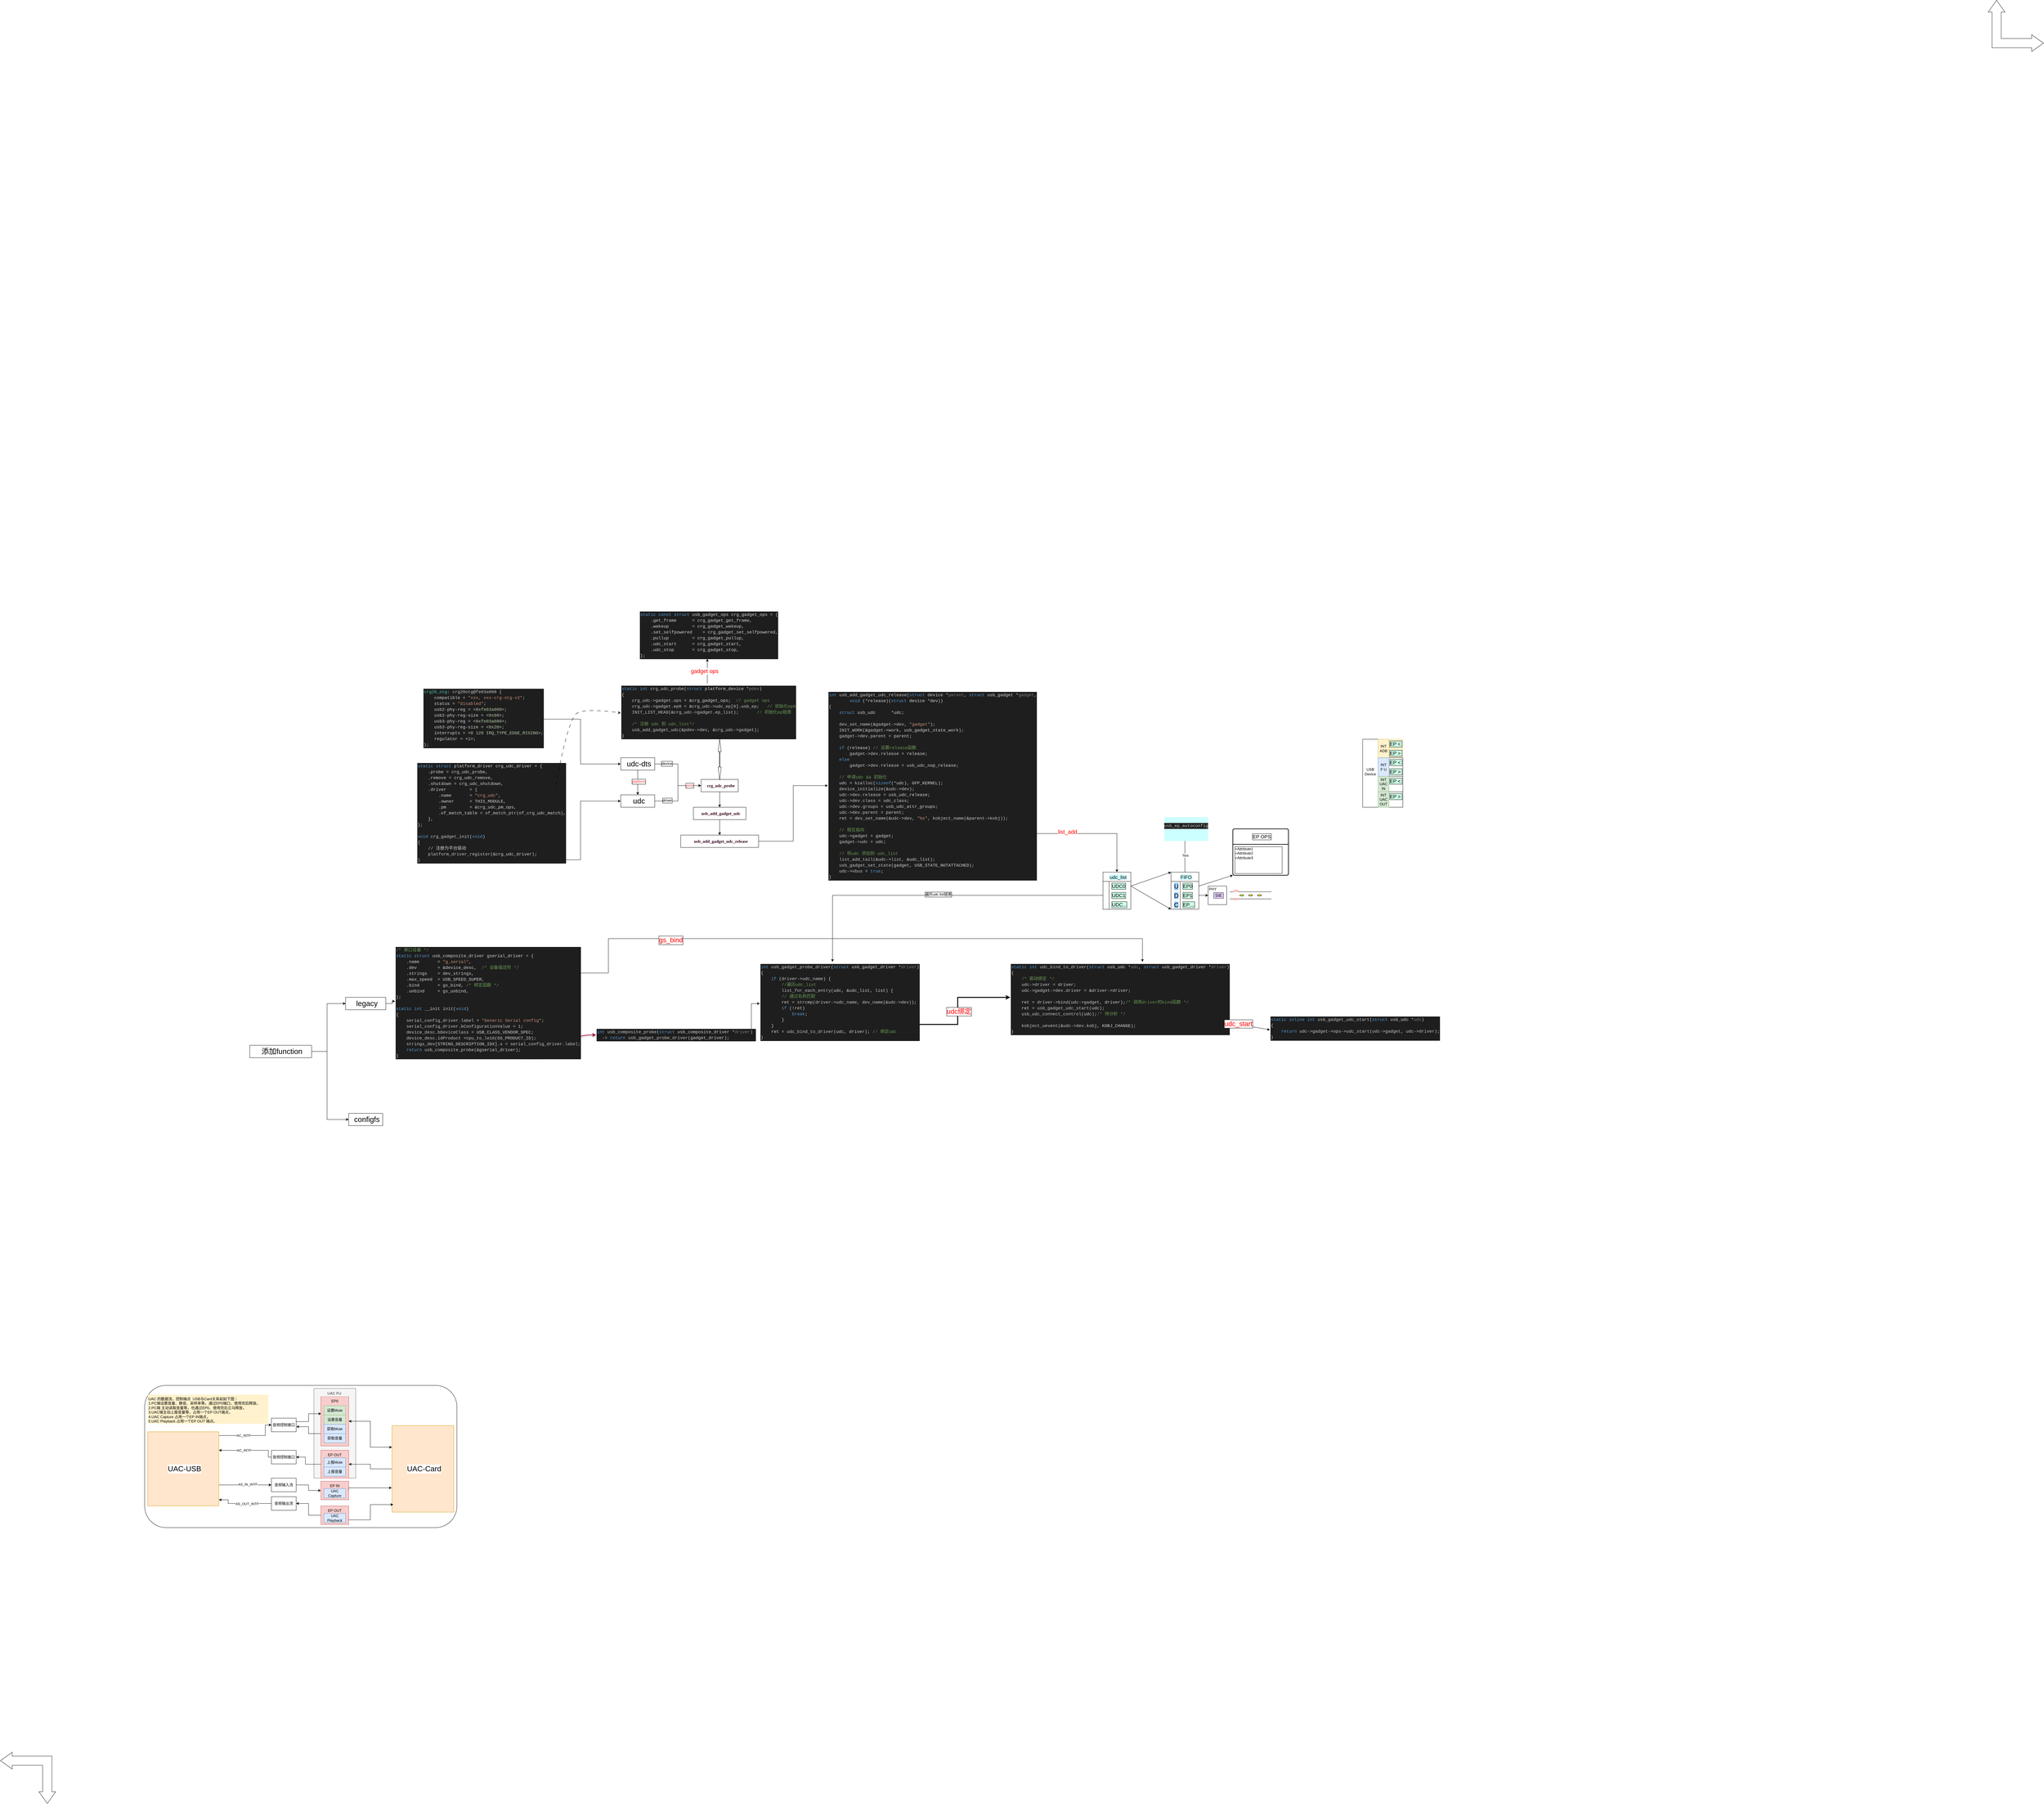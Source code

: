 <mxfile version="24.7.6">
  <diagram name="第 1 页" id="PCkdRjPO7_-sSv6l2gZ-">
    <mxGraphModel dx="4157" dy="939" grid="1" gridSize="10" guides="1" tooltips="1" connect="1" arrows="1" fold="1" page="1" pageScale="1" pageWidth="827" pageHeight="1169" math="0" shadow="0">
      <root>
        <mxCell id="0" />
        <mxCell id="1" parent="0" />
        <mxCell id="Qq1oJCVKSSWmtxD43wL0-228" value="" style="rounded=1;whiteSpace=wrap;html=1;" vertex="1" parent="1">
          <mxGeometry x="-2010" y="4480" width="1010" height="460" as="geometry" />
        </mxCell>
        <mxCell id="Qq1oJCVKSSWmtxD43wL0-225" value="" style="rounded=0;whiteSpace=wrap;html=1;fillColor=#f5f5f5;fontColor=#333333;strokeColor=#666666;" vertex="1" parent="1">
          <mxGeometry x="-1462.5" y="4490" width="135" height="290" as="geometry" />
        </mxCell>
        <mxCell id="oMi_tc-Ln19UIqllwzs8-1" value="&lt;span id=&quot;boardmix-data-meta&quot;&gt;&lt;/span&gt;&lt;span id=&quot;boardmix-data-buffer&quot;&gt;&lt;/span&gt;" style="text;whiteSpace=wrap;html=1;" parent="1" vertex="1">
          <mxGeometry x="140" y="3210" width="30" height="20" as="geometry" />
        </mxCell>
        <mxCell id="oMi_tc-Ln19UIqllwzs8-2" value="&lt;span id=&quot;boardmix-data-meta&quot;&gt;&lt;/span&gt;&lt;span id=&quot;boardmix-data-buffer&quot;&gt;&lt;/span&gt;" style="text;whiteSpace=wrap;html=1;" parent="1" vertex="1">
          <mxGeometry x="110" y="3030" width="30" height="20" as="geometry" />
        </mxCell>
        <mxCell id="oMi_tc-Ln19UIqllwzs8-12" style="edgeStyle=orthogonalEdgeStyle;rounded=0;orthogonalLoop=1;jettySize=auto;html=1;fontFamily=Helvetica;fontSize=12;fontColor=default;labelBorderColor=default;labelBackgroundColor=default;exitX=1;exitY=0.5;exitDx=0;exitDy=0;entryX=0;entryY=0.5;entryDx=0;entryDy=0;" parent="1" source="oMi_tc-Ln19UIqllwzs8-98" target="oMi_tc-Ln19UIqllwzs8-109" edge="1">
          <mxGeometry relative="1" as="geometry">
            <mxPoint x="280" y="3245" as="sourcePoint" />
            <mxPoint x="-40" y="3245" as="targetPoint" />
          </mxGeometry>
        </mxCell>
        <mxCell id="oMi_tc-Ln19UIqllwzs8-17" style="edgeStyle=orthogonalEdgeStyle;rounded=0;orthogonalLoop=1;jettySize=auto;html=1;exitX=0.5;exitY=1;exitDx=0;exitDy=0;fontFamily=Helvetica;fontSize=12;fontColor=default;labelBorderColor=default;labelBackgroundColor=default;" parent="1" source="oMi_tc-Ln19UIqllwzs8-15" target="oMi_tc-Ln19UIqllwzs8-16" edge="1">
          <mxGeometry relative="1" as="geometry" />
        </mxCell>
        <mxCell id="oMi_tc-Ln19UIqllwzs8-18" value="&lt;font color=&quot;#ff3333&quot;&gt;platform&lt;/font&gt;" style="edgeLabel;html=1;align=center;verticalAlign=middle;resizable=0;points=[];spacingLeft=8;fontFamily=Helvetica;fontSize=12;fontColor=default;labelBorderColor=default;labelBackgroundColor=default;fillColor=none;gradientColor=none;" parent="oMi_tc-Ln19UIqllwzs8-17" vertex="1" connectable="0">
          <mxGeometry x="-0.072" y="-1" relative="1" as="geometry">
            <mxPoint as="offset" />
          </mxGeometry>
        </mxCell>
        <mxCell id="oMi_tc-Ln19UIqllwzs8-19" style="edgeStyle=orthogonalEdgeStyle;rounded=0;orthogonalLoop=1;jettySize=auto;html=1;exitX=1;exitY=0.5;exitDx=0;exitDy=0;fontFamily=Helvetica;fontSize=12;fontColor=default;labelBorderColor=default;labelBackgroundColor=default;entryX=0;entryY=0.5;entryDx=0;entryDy=0;" parent="1" source="oMi_tc-Ln19UIqllwzs8-15" target="oMi_tc-Ln19UIqllwzs8-20" edge="1">
          <mxGeometry relative="1" as="geometry">
            <mxPoint x="-210" y="2469.724" as="targetPoint" />
          </mxGeometry>
        </mxCell>
        <mxCell id="oMi_tc-Ln19UIqllwzs8-23" value="device" style="edgeLabel;html=1;align=center;verticalAlign=middle;resizable=0;points=[];spacingLeft=8;fontFamily=Helvetica;fontSize=12;fontColor=default;labelBorderColor=default;labelBackgroundColor=default;fillColor=none;gradientColor=none;" parent="oMi_tc-Ln19UIqllwzs8-19" vertex="1" connectable="0">
          <mxGeometry x="-0.682" y="1" relative="1" as="geometry">
            <mxPoint as="offset" />
          </mxGeometry>
        </mxCell>
        <mxCell id="oMi_tc-Ln19UIqllwzs8-15" value="udc-dts" style="whiteSpace=wrap;html=1;align=center;verticalAlign=middle;spacingLeft=8;fontFamily=Helvetica;fontSize=24;fontColor=default;labelBorderColor=none;labelBackgroundColor=default;fillColor=none;gradientColor=none;horizontal=1;" parent="1" vertex="1">
          <mxGeometry x="-470" y="2450" width="110" height="40" as="geometry" />
        </mxCell>
        <mxCell id="oMi_tc-Ln19UIqllwzs8-21" style="edgeStyle=orthogonalEdgeStyle;rounded=0;orthogonalLoop=1;jettySize=auto;html=1;entryX=0;entryY=0.5;entryDx=0;entryDy=0;fontFamily=Helvetica;fontSize=12;fontColor=default;labelBorderColor=default;labelBackgroundColor=default;" parent="1" source="oMi_tc-Ln19UIqllwzs8-16" target="oMi_tc-Ln19UIqllwzs8-20" edge="1">
          <mxGeometry relative="1" as="geometry" />
        </mxCell>
        <mxCell id="oMi_tc-Ln19UIqllwzs8-22" value="&lt;font color=&quot;#ff3333&quot;&gt;prob&lt;/font&gt;" style="edgeLabel;html=1;align=center;verticalAlign=middle;resizable=0;points=[];spacingLeft=8;fontFamily=Helvetica;fontSize=12;fontColor=default;labelBorderColor=default;labelBackgroundColor=default;fillColor=none;gradientColor=none;" parent="oMi_tc-Ln19UIqllwzs8-21" vertex="1" connectable="0">
          <mxGeometry x="0.588" relative="1" as="geometry">
            <mxPoint as="offset" />
          </mxGeometry>
        </mxCell>
        <mxCell id="oMi_tc-Ln19UIqllwzs8-24" value="driver" style="edgeLabel;html=1;align=center;verticalAlign=middle;resizable=0;points=[];spacingLeft=8;fontFamily=Helvetica;fontSize=12;fontColor=default;labelBorderColor=default;labelBackgroundColor=default;fillColor=none;gradientColor=none;" parent="oMi_tc-Ln19UIqllwzs8-21" vertex="1" connectable="0">
          <mxGeometry x="-0.643" y="2" relative="1" as="geometry">
            <mxPoint as="offset" />
          </mxGeometry>
        </mxCell>
        <mxCell id="oMi_tc-Ln19UIqllwzs8-16" value="udc" style="whiteSpace=wrap;html=1;align=center;verticalAlign=middle;spacingLeft=8;fontFamily=Helvetica;fontSize=24;fontColor=default;labelBorderColor=none;labelBackgroundColor=default;fillColor=none;gradientColor=none;horizontal=1;" parent="1" vertex="1">
          <mxGeometry x="-470" y="2570" width="110" height="40" as="geometry" />
        </mxCell>
        <mxCell id="oMi_tc-Ln19UIqllwzs8-92" style="edgeStyle=orthogonalEdgeStyle;rounded=0;orthogonalLoop=1;jettySize=auto;html=1;fontFamily=Helvetica;fontSize=12;fontColor=default;labelBorderColor=default;labelBackgroundColor=default;" parent="1" source="oMi_tc-Ln19UIqllwzs8-20" target="oMi_tc-Ln19UIqllwzs8-91" edge="1">
          <mxGeometry relative="1" as="geometry" />
        </mxCell>
        <mxCell id="oMi_tc-Ln19UIqllwzs8-20" value="&lt;div&gt;&lt;div style=&quot;line-height: 19px;&quot;&gt;&lt;div style=&quot;font-size: 14px; line-height: 19px;&quot;&gt;&lt;div style=&quot;line-height: 19px;&quot;&gt;crg_udc_probe&lt;/div&gt;&lt;/div&gt;&lt;/div&gt;&lt;/div&gt;" style="whiteSpace=wrap;html=1;align=center;verticalAlign=middle;spacingLeft=8;fontFamily=Tahoma;fontSize=24;fontColor=#33001A;labelBorderColor=none;labelBackgroundColor=default;fillColor=none;gradientColor=none;horizontal=1;fontStyle=1" parent="1" vertex="1">
          <mxGeometry x="-210" y="2520" width="120" height="40" as="geometry" />
        </mxCell>
        <mxCell id="oMi_tc-Ln19UIqllwzs8-67" style="edgeStyle=orthogonalEdgeStyle;rounded=0;orthogonalLoop=1;jettySize=auto;html=1;exitX=1;exitY=1;exitDx=0;exitDy=0;entryX=0;entryY=0.5;entryDx=0;entryDy=0;fontFamily=Helvetica;fontSize=12;fontColor=default;labelBorderColor=default;labelBackgroundColor=default;" parent="1" source="oMi_tc-Ln19UIqllwzs8-25" target="oMi_tc-Ln19UIqllwzs8-16" edge="1">
          <mxGeometry relative="1" as="geometry">
            <Array as="points">
              <mxPoint x="-600" y="2780" />
              <mxPoint x="-600" y="2590" />
            </Array>
          </mxGeometry>
        </mxCell>
        <mxCell id="oMi_tc-Ln19UIqllwzs8-25" value="&lt;div style=&quot;color: #d4d4d4;background-color: #1e1e1e;font-family: Consolas, &#39;Courier New&#39;, monospace;font-weight: normal;font-size: 14px;line-height: 19px;white-space: pre;&quot;&gt;&lt;div&gt;&lt;span style=&quot;color: #569cd6;&quot;&gt;static&lt;/span&gt;&lt;span style=&quot;color: #d4d4d4;&quot;&gt; &lt;/span&gt;&lt;span style=&quot;color: #569cd6;&quot;&gt;struct&lt;/span&gt;&lt;span style=&quot;color: #d4d4d4;&quot;&gt; platform_driver crg_udc_driver = {&lt;/span&gt;&lt;/div&gt;&lt;div&gt;&lt;span style=&quot;color: #d4d4d4;&quot;&gt;&amp;nbsp; &amp;nbsp; .probe = crg_udc_probe,&lt;/span&gt;&lt;/div&gt;&lt;div&gt;&lt;span style=&quot;color: #d4d4d4;&quot;&gt;&amp;nbsp; &amp;nbsp; .remove = crg_udc_remove,&lt;/span&gt;&lt;/div&gt;&lt;div&gt;&lt;span style=&quot;color: #d4d4d4;&quot;&gt;&amp;nbsp; &amp;nbsp; .shutdown = crg_udc_shutdown,&lt;/span&gt;&lt;/div&gt;&lt;div&gt;&lt;span style=&quot;color: #d4d4d4;&quot;&gt;&amp;nbsp; &amp;nbsp; .driver &amp;nbsp; &amp;nbsp; &amp;nbsp; &amp;nbsp; = {&lt;/span&gt;&lt;/div&gt;&lt;div&gt;&lt;span style=&quot;color: #d4d4d4;&quot;&gt;&amp;nbsp; &amp;nbsp; &amp;nbsp; &amp;nbsp; .name &amp;nbsp; &amp;nbsp; &amp;nbsp; = &lt;/span&gt;&lt;span style=&quot;color: #ce9178;&quot;&gt;&quot;crg_udc&quot;&lt;/span&gt;&lt;span style=&quot;color: #d4d4d4;&quot;&gt;,&lt;/span&gt;&lt;/div&gt;&lt;div&gt;&lt;span style=&quot;color: #d4d4d4;&quot;&gt;&amp;nbsp; &amp;nbsp; &amp;nbsp; &amp;nbsp; .owner &amp;nbsp; &amp;nbsp; &amp;nbsp;= THIS_MODULE,&lt;/span&gt;&lt;/div&gt;&lt;div&gt;&lt;span style=&quot;color: #d4d4d4;&quot;&gt;&amp;nbsp; &amp;nbsp; &amp;nbsp; &amp;nbsp; .pm &amp;nbsp; &amp;nbsp; &amp;nbsp; &amp;nbsp; = &amp;amp;crg_udc_pm_ops,&lt;/span&gt;&lt;/div&gt;&lt;div&gt;&lt;span style=&quot;color: #d4d4d4;&quot;&gt;&amp;nbsp; &amp;nbsp; &amp;nbsp; &amp;nbsp; .of_match_table = &lt;/span&gt;&lt;span style=&quot;color: #c8c8c8;&quot;&gt;of_match_ptr&lt;/span&gt;&lt;span style=&quot;color: #d4d4d4;&quot;&gt;(of_crg_udc_match),&lt;/span&gt;&lt;/div&gt;&lt;div&gt;&lt;span style=&quot;color: #d4d4d4;&quot;&gt;&amp;nbsp; &amp;nbsp; },&lt;/span&gt;&lt;/div&gt;&lt;div&gt;&lt;span style=&quot;color: #d4d4d4;&quot;&gt;};&lt;/span&gt;&lt;/div&gt;&lt;br&gt;&lt;div&gt;&lt;span style=&quot;color: #569cd6;&quot;&gt;void&lt;/span&gt;&lt;span style=&quot;color: #d4d4d4;&quot;&gt; &lt;/span&gt;&lt;span style=&quot;color: #c8c8c8;&quot;&gt;crg_gadget_init&lt;/span&gt;&lt;span style=&quot;color: #d4d4d4;&quot;&gt;(&lt;/span&gt;&lt;span style=&quot;color: #569cd6;&quot;&gt;void&lt;/span&gt;&lt;span style=&quot;color: #d4d4d4;&quot;&gt;)&lt;/span&gt;&lt;/div&gt;&lt;div&gt;&lt;span style=&quot;color: #d4d4d4;&quot;&gt;{&lt;/span&gt;&lt;/div&gt;&lt;div&gt;&lt;span style=&quot;color: #d4d4d4;&quot;&gt;    // 注册为平台驱动&lt;/span&gt;&lt;/div&gt;&lt;div&gt;&lt;span style=&quot;color: #d4d4d4;&quot;&gt;&amp;nbsp; &amp;nbsp; &lt;/span&gt;&lt;span style=&quot;color: #c8c8c8;&quot;&gt;platform_driver_register&lt;/span&gt;&lt;span style=&quot;color: #d4d4d4;&quot;&gt;(&amp;amp;crg_udc_driver);&lt;/span&gt;&lt;/div&gt;&lt;div&gt;&lt;span style=&quot;color: #d4d4d4;&quot;&gt;}&lt;/span&gt;&lt;/div&gt;&lt;/div&gt;" style="text;whiteSpace=wrap;html=1;fontFamily=Helvetica;fontSize=12;fontColor=default;labelBorderColor=default;labelBackgroundColor=default;textShadow=0;" parent="1" vertex="1">
          <mxGeometry x="-1130" y="2460" width="450" height="320" as="geometry" />
        </mxCell>
        <mxCell id="oMi_tc-Ln19UIqllwzs8-165" style="edgeStyle=orthogonalEdgeStyle;rounded=0;orthogonalLoop=1;jettySize=auto;html=1;exitX=0.5;exitY=0;exitDx=0;exitDy=0;fontFamily=Helvetica;fontSize=12;fontColor=default;labelBorderColor=default;labelBackgroundColor=default;" parent="1" source="oMi_tc-Ln19UIqllwzs8-62" target="oMi_tc-Ln19UIqllwzs8-164" edge="1">
          <mxGeometry relative="1" as="geometry" />
        </mxCell>
        <mxCell id="oMi_tc-Ln19UIqllwzs8-62" value="&lt;div style=&quot;color: #d4d4d4;background-color: #1e1e1e;font-family: Consolas, &#39;Courier New&#39;, monospace;font-weight: normal;font-size: 14px;line-height: 19px;white-space: pre;&quot;&gt;&lt;div&gt;&lt;span style=&quot;color: #569cd6;&quot;&gt;static&lt;/span&gt;&lt;span style=&quot;color: #d4d4d4;&quot;&gt; &lt;/span&gt;&lt;span style=&quot;color: #569cd6;&quot;&gt;int&lt;/span&gt;&lt;span style=&quot;color: #d4d4d4;&quot;&gt; &lt;/span&gt;&lt;span style=&quot;color: #c8c8c8;&quot;&gt;crg_udc_probe&lt;/span&gt;&lt;span style=&quot;color: #d4d4d4;&quot;&gt;(&lt;/span&gt;&lt;span style=&quot;color: #569cd6;&quot;&gt;struct&lt;/span&gt;&lt;span style=&quot;color: #d4d4d4;&quot;&gt; platform_device *&lt;/span&gt;&lt;span style=&quot;color: #7f7f7f;&quot;&gt;pdev&lt;/span&gt;&lt;span style=&quot;color: #d4d4d4;&quot;&gt;)&lt;/span&gt;&lt;/div&gt;&lt;div&gt;&lt;span style=&quot;color: #d4d4d4;&quot;&gt;{&lt;/span&gt;&lt;/div&gt;&lt;div&gt;&lt;span style=&quot;color: #d4d4d4;&quot;&gt;&amp;nbsp; &amp;nbsp; &lt;/span&gt;&lt;span style=&quot;color: #c8c8c8;&quot;&gt;crg_udc&lt;/span&gt;&lt;span style=&quot;color: #d4d4d4;&quot;&gt;-&amp;gt;&lt;/span&gt;&lt;span style=&quot;color: #c8c8c8;&quot;&gt;gadget&lt;/span&gt;&lt;span style=&quot;color: #d4d4d4;&quot;&gt;.&lt;/span&gt;&lt;span style=&quot;color: #c8c8c8;&quot;&gt;ops&lt;/span&gt;&lt;span style=&quot;color: #d4d4d4;&quot;&gt; = &amp;amp;crg_gadget_ops;&lt;/span&gt;&lt;span style=&quot;color: #6a9955;&quot;&gt; &amp;nbsp;// gadget ops&lt;/span&gt;&lt;/div&gt;&lt;div&gt;&lt;span style=&quot;color: #d4d4d4;&quot;&gt;&amp;nbsp; &amp;nbsp; &lt;/span&gt;&lt;span style=&quot;color: #c8c8c8;&quot;&gt;crg_udc&lt;/span&gt;&lt;span style=&quot;color: #d4d4d4;&quot;&gt;-&amp;gt;&lt;/span&gt;&lt;span style=&quot;color: #c8c8c8;&quot;&gt;gadget&lt;/span&gt;&lt;span style=&quot;color: #d4d4d4;&quot;&gt;.&lt;/span&gt;&lt;span style=&quot;color: #c8c8c8;&quot;&gt;ep0&lt;/span&gt;&lt;span style=&quot;color: #d4d4d4;&quot;&gt; = &amp;amp;&lt;/span&gt;&lt;span style=&quot;color: #c8c8c8;&quot;&gt;crg_udc&lt;/span&gt;&lt;span style=&quot;color: #d4d4d4;&quot;&gt;-&amp;gt;&lt;/span&gt;&lt;span style=&quot;color: #c8c8c8;&quot;&gt;udc_ep&lt;/span&gt;&lt;span style=&quot;color: #d4d4d4;&quot;&gt;[&lt;/span&gt;&lt;span style=&quot;color: #b5cea8;&quot;&gt;0&lt;/span&gt;&lt;span style=&quot;color: #d4d4d4;&quot;&gt;].&lt;/span&gt;&lt;span style=&quot;color: #c8c8c8;&quot;&gt;usb_ep&lt;/span&gt;&lt;span style=&quot;color: #d4d4d4;&quot;&gt;;&lt;/span&gt;&lt;span style=&quot;color: #6a9955;&quot;&gt; &amp;nbsp; // 初始化ep0&lt;/span&gt;&lt;/div&gt;&lt;div&gt;&lt;span style=&quot;color: #d4d4d4;&quot;&gt;&amp;nbsp; &amp;nbsp; &lt;/span&gt;&lt;span style=&quot;color: #c8c8c8;&quot;&gt;INIT_LIST_HEAD&lt;/span&gt;&lt;span style=&quot;color: #d4d4d4;&quot;&gt;(&amp;amp;&lt;/span&gt;&lt;span style=&quot;color: #c8c8c8;&quot;&gt;crg_udc&lt;/span&gt;&lt;span style=&quot;color: #d4d4d4;&quot;&gt;-&amp;gt;&lt;/span&gt;&lt;span style=&quot;color: #c8c8c8;&quot;&gt;gadget&lt;/span&gt;&lt;span style=&quot;color: #d4d4d4;&quot;&gt;.&lt;/span&gt;&lt;span style=&quot;color: #c8c8c8;&quot;&gt;ep_list&lt;/span&gt;&lt;span style=&quot;color: #d4d4d4;&quot;&gt;);&lt;/span&gt;&lt;span style=&quot;color: #6a9955;&quot;&gt; &amp;nbsp; &amp;nbsp; &amp;nbsp; // 初始化ep链表&lt;/span&gt;&lt;/div&gt;&lt;br&gt;&lt;div&gt;&lt;span style=&quot;color: #6a9955;&quot;&gt;&amp;nbsp; &amp;nbsp; /* 注册 udc 到 udc_list*/&lt;/span&gt;&lt;/div&gt;&lt;div&gt;&lt;span style=&quot;color: #d4d4d4;&quot;&gt;&amp;nbsp; &amp;nbsp; &lt;/span&gt;&lt;span style=&quot;color: #c8c8c8;&quot;&gt;usb_add_gadget_udc&lt;/span&gt;&lt;span style=&quot;color: #d4d4d4;&quot;&gt;(&amp;amp;&lt;/span&gt;&lt;span style=&quot;color: #c8c8c8;&quot;&gt;pdev&lt;/span&gt;&lt;span style=&quot;color: #d4d4d4;&quot;&gt;-&amp;gt;&lt;/span&gt;&lt;span style=&quot;color: #c8c8c8;&quot;&gt;dev&lt;/span&gt;&lt;span style=&quot;color: #d4d4d4;&quot;&gt;, &amp;amp;&lt;/span&gt;&lt;span style=&quot;color: #c8c8c8;&quot;&gt;crg_udc&lt;/span&gt;&lt;span style=&quot;color: #d4d4d4;&quot;&gt;-&amp;gt;&lt;/span&gt;&lt;span style=&quot;color: #c8c8c8;&quot;&gt;gadget&lt;/span&gt;&lt;span style=&quot;color: #d4d4d4;&quot;&gt;);&lt;/span&gt;&lt;/div&gt;&lt;div&gt;&lt;span style=&quot;color: #d4d4d4;&quot;&gt;}&lt;/span&gt;&lt;/div&gt;&lt;/div&gt;" style="text;whiteSpace=wrap;html=1;fontFamily=Helvetica;fontSize=12;fontColor=default;labelBorderColor=default;labelBackgroundColor=default;" parent="1" vertex="1">
          <mxGeometry x="-470" y="2210" width="560" height="190" as="geometry" />
        </mxCell>
        <mxCell id="oMi_tc-Ln19UIqllwzs8-52" value="udc_list" style="shape=table;startSize=30;container=1;collapsible=0;childLayout=tableLayout;fixedRows=1;rowLines=0;fontStyle=0;strokeColor=default;fontSize=16;align=center;verticalAlign=middle;spacingLeft=8;fontFamily=Helvetica;fontColor=default;labelBorderColor=none;labelBackgroundColor=#CCFFFF;fillColor=none;gradientColor=none;" parent="1" vertex="1">
          <mxGeometry x="1090" y="2820" width="90" height="120" as="geometry" />
        </mxCell>
        <mxCell id="oMi_tc-Ln19UIqllwzs8-53" value="" style="shape=tableRow;horizontal=0;startSize=0;swimlaneHead=0;swimlaneBody=0;top=0;left=0;bottom=0;right=0;collapsible=0;dropTarget=0;fillColor=none;points=[[0,0.5],[1,0.5]];portConstraint=eastwest;strokeColor=inherit;fontSize=16;align=left;verticalAlign=middle;spacingLeft=8;fontFamily=Helvetica;fontColor=default;labelBorderColor=default;labelBackgroundColor=default;" parent="oMi_tc-Ln19UIqllwzs8-52" vertex="1">
          <mxGeometry y="30" width="90" height="30" as="geometry" />
        </mxCell>
        <mxCell id="oMi_tc-Ln19UIqllwzs8-54" value="" style="shape=partialRectangle;html=1;whiteSpace=wrap;connectable=0;fillColor=none;top=0;left=0;bottom=0;right=0;overflow=hidden;pointerEvents=1;strokeColor=inherit;fontSize=16;align=left;verticalAlign=middle;spacingLeft=8;fontFamily=Helvetica;fontColor=default;labelBorderColor=default;labelBackgroundColor=default;" parent="oMi_tc-Ln19UIqllwzs8-53" vertex="1">
          <mxGeometry width="20" height="30" as="geometry">
            <mxRectangle width="20" height="30" as="alternateBounds" />
          </mxGeometry>
        </mxCell>
        <mxCell id="oMi_tc-Ln19UIqllwzs8-55" value="UDC0" style="shape=partialRectangle;html=1;whiteSpace=wrap;connectable=0;fillColor=none;top=0;left=0;bottom=0;right=0;align=left;spacingLeft=6;overflow=hidden;strokeColor=inherit;fontSize=16;verticalAlign=middle;fontFamily=Helvetica;fontColor=default;labelBorderColor=default;labelBackgroundColor=#CCFFE6;" parent="oMi_tc-Ln19UIqllwzs8-53" vertex="1">
          <mxGeometry x="20" width="70" height="30" as="geometry">
            <mxRectangle width="70" height="30" as="alternateBounds" />
          </mxGeometry>
        </mxCell>
        <mxCell id="oMi_tc-Ln19UIqllwzs8-56" value="" style="shape=tableRow;horizontal=0;startSize=0;swimlaneHead=0;swimlaneBody=0;top=0;left=0;bottom=0;right=0;collapsible=0;dropTarget=0;fillColor=none;points=[[0,0.5],[1,0.5]];portConstraint=eastwest;strokeColor=inherit;fontSize=16;align=left;verticalAlign=middle;spacingLeft=8;fontFamily=Helvetica;fontColor=default;labelBorderColor=default;labelBackgroundColor=default;" parent="oMi_tc-Ln19UIqllwzs8-52" vertex="1">
          <mxGeometry y="60" width="90" height="30" as="geometry" />
        </mxCell>
        <mxCell id="oMi_tc-Ln19UIqllwzs8-57" value="" style="shape=partialRectangle;html=1;whiteSpace=wrap;connectable=0;fillColor=none;top=0;left=0;bottom=0;right=0;overflow=hidden;strokeColor=inherit;fontSize=16;align=left;verticalAlign=middle;spacingLeft=8;fontFamily=Helvetica;fontColor=default;labelBorderColor=default;labelBackgroundColor=default;" parent="oMi_tc-Ln19UIqllwzs8-56" vertex="1">
          <mxGeometry width="20" height="30" as="geometry">
            <mxRectangle width="20" height="30" as="alternateBounds" />
          </mxGeometry>
        </mxCell>
        <mxCell id="oMi_tc-Ln19UIqllwzs8-58" value="UDC1" style="shape=partialRectangle;html=1;whiteSpace=wrap;connectable=0;fillColor=none;top=0;left=0;bottom=0;right=0;align=left;spacingLeft=6;overflow=hidden;strokeColor=inherit;fontSize=16;verticalAlign=middle;fontFamily=Helvetica;fontColor=default;labelBorderColor=default;labelBackgroundColor=#ccffe6;" parent="oMi_tc-Ln19UIqllwzs8-56" vertex="1">
          <mxGeometry x="20" width="70" height="30" as="geometry">
            <mxRectangle width="70" height="30" as="alternateBounds" />
          </mxGeometry>
        </mxCell>
        <mxCell id="oMi_tc-Ln19UIqllwzs8-59" value="" style="shape=tableRow;horizontal=0;startSize=0;swimlaneHead=0;swimlaneBody=0;top=0;left=0;bottom=0;right=0;collapsible=0;dropTarget=0;fillColor=none;points=[[0,0.5],[1,0.5]];portConstraint=eastwest;strokeColor=inherit;fontSize=16;align=left;verticalAlign=middle;spacingLeft=8;fontFamily=Helvetica;fontColor=default;labelBorderColor=default;labelBackgroundColor=default;" parent="oMi_tc-Ln19UIqllwzs8-52" vertex="1">
          <mxGeometry y="90" width="90" height="30" as="geometry" />
        </mxCell>
        <mxCell id="oMi_tc-Ln19UIqllwzs8-60" value="" style="shape=partialRectangle;html=1;whiteSpace=wrap;connectable=0;fillColor=none;top=0;left=0;bottom=0;right=0;overflow=hidden;strokeColor=inherit;fontSize=16;align=left;verticalAlign=middle;spacingLeft=8;fontFamily=Helvetica;fontColor=default;labelBorderColor=default;labelBackgroundColor=default;" parent="oMi_tc-Ln19UIqllwzs8-59" vertex="1">
          <mxGeometry width="20" height="30" as="geometry">
            <mxRectangle width="20" height="30" as="alternateBounds" />
          </mxGeometry>
        </mxCell>
        <mxCell id="oMi_tc-Ln19UIqllwzs8-61" value="UDC..." style="shape=partialRectangle;html=1;whiteSpace=wrap;connectable=0;fillColor=none;top=0;left=0;bottom=0;right=0;align=left;spacingLeft=6;overflow=hidden;strokeColor=inherit;fontSize=16;verticalAlign=middle;fontFamily=Helvetica;fontColor=default;labelBorderColor=default;labelBackgroundColor=#ccffe6;" parent="oMi_tc-Ln19UIqllwzs8-59" vertex="1">
          <mxGeometry x="20" width="70" height="30" as="geometry">
            <mxRectangle width="70" height="30" as="alternateBounds" />
          </mxGeometry>
        </mxCell>
        <mxCell id="oMi_tc-Ln19UIqllwzs8-69" value="" style="curved=1;endArrow=classic;html=1;rounded=0;fontFamily=Helvetica;fontSize=12;fontColor=default;labelBorderColor=default;labelBackgroundColor=default;exitX=1;exitY=0.25;exitDx=0;exitDy=0;entryX=0;entryY=0.5;entryDx=0;entryDy=0;dashed=1;dashPattern=12 12;" parent="1" source="oMi_tc-Ln19UIqllwzs8-25" target="oMi_tc-Ln19UIqllwzs8-62" edge="1">
          <mxGeometry width="50" height="50" relative="1" as="geometry">
            <mxPoint x="-690" y="2320" as="sourcePoint" />
            <mxPoint x="-640" y="2270" as="targetPoint" />
            <Array as="points">
              <mxPoint x="-640" y="2320" />
              <mxPoint x="-580" y="2290" />
            </Array>
          </mxGeometry>
        </mxCell>
        <mxCell id="oMi_tc-Ln19UIqllwzs8-70" value="" style="shape=doubleArrow;direction=south;whiteSpace=wrap;html=1;align=left;verticalAlign=middle;spacingLeft=8;fontFamily=Helvetica;fontSize=12;fontColor=default;labelBorderColor=default;labelBackgroundColor=default;fillColor=none;gradientColor=none;arrowWidth=0.111;arrowSize=0.309;" parent="1" vertex="1">
          <mxGeometry x="-155" y="2390" width="10" height="130" as="geometry" />
        </mxCell>
        <mxCell id="oMi_tc-Ln19UIqllwzs8-82" value="" style="html=1;shadow=0;dashed=0;align=center;verticalAlign=middle;shape=mxgraph.arrows2.bendDoubleArrow;dy=15;dx=38;arrowHead=54.37;rounded=0;spacingLeft=8;fontFamily=Helvetica;fontSize=12;fontColor=default;labelBorderColor=default;labelBackgroundColor=default;fillColor=none;gradientColor=none;rotation=-90;" parent="1" vertex="1">
          <mxGeometry x="3960" y="-6.56" width="165.63" height="178.75" as="geometry" />
        </mxCell>
        <mxCell id="oMi_tc-Ln19UIqllwzs8-83" value="" style="html=1;shadow=0;dashed=0;align=center;verticalAlign=middle;shape=mxgraph.arrows2.bendDoubleArrow;dy=15;dx=38;arrowHead=54.37;rounded=0;spacingLeft=8;fontFamily=Helvetica;fontSize=12;fontColor=default;labelBorderColor=default;labelBackgroundColor=default;fillColor=none;gradientColor=none;rotation=90;" parent="1" vertex="1">
          <mxGeometry x="-2470" y="5660" width="165.63" height="178.75" as="geometry" />
        </mxCell>
        <mxCell id="oMi_tc-Ln19UIqllwzs8-87" style="edgeStyle=orthogonalEdgeStyle;rounded=0;orthogonalLoop=1;jettySize=auto;html=1;exitX=1;exitY=0.75;exitDx=0;exitDy=0;fontFamily=Helvetica;fontSize=12;fontColor=default;labelBorderColor=default;labelBackgroundColor=default;entryX=0.5;entryY=0;entryDx=0;entryDy=0;" parent="1" source="oMi_tc-Ln19UIqllwzs8-84" target="oMi_tc-Ln19UIqllwzs8-52" edge="1">
          <mxGeometry relative="1" as="geometry">
            <mxPoint x="1025" y="2020" as="targetPoint" />
          </mxGeometry>
        </mxCell>
        <mxCell id="oMi_tc-Ln19UIqllwzs8-88" value="list_add" style="edgeLabel;html=1;align=center;verticalAlign=middle;resizable=0;points=[];spacingLeft=8;fontFamily=Helvetica;fontSize=18;fontColor=#FF0000;labelBorderColor=none;labelBackgroundColor=default;fillColor=none;gradientColor=none;" parent="oMi_tc-Ln19UIqllwzs8-87" vertex="1" connectable="0">
          <mxGeometry x="-0.124" y="-3" relative="1" as="geometry">
            <mxPoint x="-42" y="-8" as="offset" />
          </mxGeometry>
        </mxCell>
        <mxCell id="oMi_tc-Ln19UIqllwzs8-84" value="&lt;div style=&quot;color: #d4d4d4;background-color: #1e1e1e;font-family: Consolas, &#39;Courier New&#39;, monospace;font-weight: normal;font-size: 14px;line-height: 19px;white-space: pre;&quot;&gt;&lt;div&gt;&lt;span style=&quot;color: #569cd6;&quot;&gt;int&lt;/span&gt;&lt;span style=&quot;color: #d4d4d4;&quot;&gt; &lt;/span&gt;&lt;span style=&quot;color: #c8c8c8;&quot;&gt;usb_add_gadget_udc_release&lt;/span&gt;&lt;span style=&quot;color: #d4d4d4;&quot;&gt;(&lt;/span&gt;&lt;span style=&quot;color: #569cd6;&quot;&gt;struct&lt;/span&gt;&lt;span style=&quot;color: #d4d4d4;&quot;&gt; device *&lt;/span&gt;&lt;span style=&quot;color: #7f7f7f;&quot;&gt;parent&lt;/span&gt;&lt;span style=&quot;color: #d4d4d4;&quot;&gt;, &lt;/span&gt;&lt;span style=&quot;color: #569cd6;&quot;&gt;struct&lt;/span&gt;&lt;span style=&quot;color: #d4d4d4;&quot;&gt; usb_gadget *&lt;/span&gt;&lt;span style=&quot;color: #7f7f7f;&quot;&gt;gadget&lt;/span&gt;&lt;span style=&quot;color: #d4d4d4;&quot;&gt;,&lt;/span&gt;&lt;/div&gt;&lt;div&gt;&lt;span style=&quot;color: #d4d4d4;&quot;&gt;&amp;nbsp; &amp;nbsp; &amp;nbsp; &amp;nbsp; &lt;/span&gt;&lt;span style=&quot;color: #569cd6;&quot;&gt;void&lt;/span&gt;&lt;span style=&quot;color: #d4d4d4;&quot;&gt; (*release)(&lt;/span&gt;&lt;span style=&quot;color: #569cd6;&quot;&gt;struct&lt;/span&gt;&lt;span style=&quot;color: #d4d4d4;&quot;&gt; device *dev))&lt;/span&gt;&lt;/div&gt;&lt;div&gt;&lt;span style=&quot;color: #d4d4d4;&quot;&gt;{&lt;/span&gt;&lt;/div&gt;&lt;div&gt;&lt;span style=&quot;color: #d4d4d4;&quot;&gt;&amp;nbsp; &amp;nbsp; &lt;/span&gt;&lt;span style=&quot;color: #569cd6;&quot;&gt;struct&lt;/span&gt;&lt;span style=&quot;color: #d4d4d4;&quot;&gt; usb_udc &amp;nbsp; &amp;nbsp; &amp;nbsp;*udc;&lt;/span&gt;&lt;/div&gt;&lt;br&gt;&lt;div&gt;&lt;span style=&quot;color: #d4d4d4;&quot;&gt;&amp;nbsp; &amp;nbsp; &lt;/span&gt;&lt;span style=&quot;color: #c8c8c8;&quot;&gt;dev_set_name&lt;/span&gt;&lt;span style=&quot;color: #d4d4d4;&quot;&gt;(&amp;amp;&lt;/span&gt;&lt;span style=&quot;color: #c8c8c8;&quot;&gt;gadget&lt;/span&gt;&lt;span style=&quot;color: #d4d4d4;&quot;&gt;-&amp;gt;&lt;/span&gt;&lt;span style=&quot;color: #c8c8c8;&quot;&gt;dev&lt;/span&gt;&lt;span style=&quot;color: #d4d4d4;&quot;&gt;, &lt;/span&gt;&lt;span style=&quot;color: #ce9178;&quot;&gt;&quot;gadget&quot;&lt;/span&gt;&lt;span style=&quot;color: #d4d4d4;&quot;&gt;);&lt;/span&gt;&lt;/div&gt;&lt;div&gt;&lt;span style=&quot;color: #d4d4d4;&quot;&gt;&amp;nbsp; &amp;nbsp; &lt;/span&gt;&lt;span style=&quot;color: #c8c8c8;&quot;&gt;INIT_WORK&lt;/span&gt;&lt;span style=&quot;color: #d4d4d4;&quot;&gt;(&amp;amp;&lt;/span&gt;&lt;span style=&quot;color: #c8c8c8;&quot;&gt;gadget&lt;/span&gt;&lt;span style=&quot;color: #d4d4d4;&quot;&gt;-&amp;gt;&lt;/span&gt;&lt;span style=&quot;color: #c8c8c8;&quot;&gt;work&lt;/span&gt;&lt;span style=&quot;color: #d4d4d4;&quot;&gt;, usb_gadget_state_work);&lt;/span&gt;&lt;/div&gt;&lt;div&gt;&lt;span style=&quot;color: #d4d4d4;&quot;&gt;&amp;nbsp; &amp;nbsp; &lt;/span&gt;&lt;span style=&quot;color: #c8c8c8;&quot;&gt;gadget&lt;/span&gt;&lt;span style=&quot;color: #d4d4d4;&quot;&gt;-&amp;gt;&lt;/span&gt;&lt;span style=&quot;color: #c8c8c8;&quot;&gt;dev&lt;/span&gt;&lt;span style=&quot;color: #d4d4d4;&quot;&gt;.&lt;/span&gt;&lt;span style=&quot;color: #c8c8c8;&quot;&gt;parent&lt;/span&gt;&lt;span style=&quot;color: #d4d4d4;&quot;&gt; = parent;&lt;/span&gt;&lt;/div&gt;&lt;br&gt;&lt;div&gt;&lt;span style=&quot;color: #d4d4d4;&quot;&gt;&amp;nbsp; &amp;nbsp; &lt;/span&gt;&lt;span style=&quot;color: #569cd6;&quot;&gt;if&lt;/span&gt;&lt;span style=&quot;color: #d4d4d4;&quot;&gt; (release)&lt;/span&gt;&lt;span style=&quot;color: #6a9955;&quot;&gt; // 设置release函数&lt;/span&gt;&lt;/div&gt;&lt;div&gt;&lt;span style=&quot;color: #d4d4d4;&quot;&gt;&amp;nbsp; &amp;nbsp; &amp;nbsp; &amp;nbsp; &lt;/span&gt;&lt;span style=&quot;color: #c8c8c8;&quot;&gt;gadget&lt;/span&gt;&lt;span style=&quot;color: #d4d4d4;&quot;&gt;-&amp;gt;&lt;/span&gt;&lt;span style=&quot;color: #c8c8c8;&quot;&gt;dev&lt;/span&gt;&lt;span style=&quot;color: #d4d4d4;&quot;&gt;.&lt;/span&gt;&lt;span style=&quot;color: #c8c8c8;&quot;&gt;release&lt;/span&gt;&lt;span style=&quot;color: #d4d4d4;&quot;&gt; = release;&lt;/span&gt;&lt;/div&gt;&lt;div&gt;&lt;span style=&quot;color: #d4d4d4;&quot;&gt;&amp;nbsp; &amp;nbsp; &lt;/span&gt;&lt;span style=&quot;color: #569cd6;&quot;&gt;else&lt;/span&gt;&lt;/div&gt;&lt;div&gt;&lt;span style=&quot;color: #d4d4d4;&quot;&gt;&amp;nbsp; &amp;nbsp; &amp;nbsp; &amp;nbsp; &lt;/span&gt;&lt;span style=&quot;color: #c8c8c8;&quot;&gt;gadget&lt;/span&gt;&lt;span style=&quot;color: #d4d4d4;&quot;&gt;-&amp;gt;&lt;/span&gt;&lt;span style=&quot;color: #c8c8c8;&quot;&gt;dev&lt;/span&gt;&lt;span style=&quot;color: #d4d4d4;&quot;&gt;.&lt;/span&gt;&lt;span style=&quot;color: #c8c8c8;&quot;&gt;release&lt;/span&gt;&lt;span style=&quot;color: #d4d4d4;&quot;&gt; = usb_udc_nop_release;&lt;/span&gt;&lt;/div&gt;&lt;br&gt;&lt;div&gt;&lt;span style=&quot;color: #d4d4d4;&quot;&gt;&amp;nbsp; &amp;nbsp; &lt;/span&gt;&lt;span style=&quot;color: #6a9955;&quot;&gt;// 申请udc &amp;amp;&amp;amp; 初始化&lt;/span&gt;&lt;/div&gt;&lt;div&gt;&lt;span style=&quot;color: #d4d4d4;&quot;&gt;&amp;nbsp; &amp;nbsp; udc = &lt;/span&gt;&lt;span style=&quot;color: #c8c8c8;&quot;&gt;kzalloc&lt;/span&gt;&lt;span style=&quot;color: #d4d4d4;&quot;&gt;(&lt;/span&gt;&lt;span style=&quot;color: #569cd6;&quot;&gt;sizeof&lt;/span&gt;&lt;span style=&quot;color: #d4d4d4;&quot;&gt;(*udc), GFP_KERNEL);&lt;/span&gt;&lt;/div&gt;&lt;div&gt;&lt;span style=&quot;color: #d4d4d4;&quot;&gt;&amp;nbsp; &amp;nbsp; &lt;/span&gt;&lt;span style=&quot;color: #c8c8c8;&quot;&gt;device_initialize&lt;/span&gt;&lt;span style=&quot;color: #d4d4d4;&quot;&gt;(&amp;amp;&lt;/span&gt;&lt;span style=&quot;color: #c8c8c8;&quot;&gt;udc&lt;/span&gt;&lt;span style=&quot;color: #d4d4d4;&quot;&gt;-&amp;gt;&lt;/span&gt;&lt;span style=&quot;color: #c8c8c8;&quot;&gt;dev&lt;/span&gt;&lt;span style=&quot;color: #d4d4d4;&quot;&gt;);&lt;/span&gt;&lt;/div&gt;&lt;div&gt;&lt;span style=&quot;color: #d4d4d4;&quot;&gt;&amp;nbsp; &amp;nbsp; &lt;/span&gt;&lt;span style=&quot;color: #c8c8c8;&quot;&gt;udc&lt;/span&gt;&lt;span style=&quot;color: #d4d4d4;&quot;&gt;-&amp;gt;&lt;/span&gt;&lt;span style=&quot;color: #c8c8c8;&quot;&gt;dev&lt;/span&gt;&lt;span style=&quot;color: #d4d4d4;&quot;&gt;.&lt;/span&gt;&lt;span style=&quot;color: #c8c8c8;&quot;&gt;release&lt;/span&gt;&lt;span style=&quot;color: #d4d4d4;&quot;&gt; = usb_udc_release;&lt;/span&gt;&lt;/div&gt;&lt;div&gt;&lt;span style=&quot;color: #d4d4d4;&quot;&gt;&amp;nbsp; &amp;nbsp; &lt;/span&gt;&lt;span style=&quot;color: #c8c8c8;&quot;&gt;udc&lt;/span&gt;&lt;span style=&quot;color: #d4d4d4;&quot;&gt;-&amp;gt;&lt;/span&gt;&lt;span style=&quot;color: #c8c8c8;&quot;&gt;dev&lt;/span&gt;&lt;span style=&quot;color: #d4d4d4;&quot;&gt;.&lt;/span&gt;&lt;span style=&quot;color: #c8c8c8;&quot;&gt;class&lt;/span&gt;&lt;span style=&quot;color: #d4d4d4;&quot;&gt; = udc_class;&lt;/span&gt;&lt;/div&gt;&lt;div&gt;&lt;span style=&quot;color: #d4d4d4;&quot;&gt;&amp;nbsp; &amp;nbsp; &lt;/span&gt;&lt;span style=&quot;color: #c8c8c8;&quot;&gt;udc&lt;/span&gt;&lt;span style=&quot;color: #d4d4d4;&quot;&gt;-&amp;gt;&lt;/span&gt;&lt;span style=&quot;color: #c8c8c8;&quot;&gt;dev&lt;/span&gt;&lt;span style=&quot;color: #d4d4d4;&quot;&gt;.&lt;/span&gt;&lt;span style=&quot;color: #c8c8c8;&quot;&gt;groups&lt;/span&gt;&lt;span style=&quot;color: #d4d4d4;&quot;&gt; = usb_udc_attr_groups;&lt;/span&gt;&lt;/div&gt;&lt;div&gt;&lt;span style=&quot;color: #d4d4d4;&quot;&gt;&amp;nbsp; &amp;nbsp; &lt;/span&gt;&lt;span style=&quot;color: #c8c8c8;&quot;&gt;udc&lt;/span&gt;&lt;span style=&quot;color: #d4d4d4;&quot;&gt;-&amp;gt;&lt;/span&gt;&lt;span style=&quot;color: #c8c8c8;&quot;&gt;dev&lt;/span&gt;&lt;span style=&quot;color: #d4d4d4;&quot;&gt;.&lt;/span&gt;&lt;span style=&quot;color: #c8c8c8;&quot;&gt;parent&lt;/span&gt;&lt;span style=&quot;color: #d4d4d4;&quot;&gt; = parent;&lt;/span&gt;&lt;/div&gt;&lt;div&gt;&lt;span style=&quot;color: #d4d4d4;&quot;&gt;&amp;nbsp; &amp;nbsp; ret = &lt;/span&gt;&lt;span style=&quot;color: #c8c8c8;&quot;&gt;dev_set_name&lt;/span&gt;&lt;span style=&quot;color: #d4d4d4;&quot;&gt;(&amp;amp;&lt;/span&gt;&lt;span style=&quot;color: #c8c8c8;&quot;&gt;udc&lt;/span&gt;&lt;span style=&quot;color: #d4d4d4;&quot;&gt;-&amp;gt;&lt;/span&gt;&lt;span style=&quot;color: #c8c8c8;&quot;&gt;dev&lt;/span&gt;&lt;span style=&quot;color: #d4d4d4;&quot;&gt;, &lt;/span&gt;&lt;span style=&quot;color: #ce9178;&quot;&gt;&quot;%s&quot;&lt;/span&gt;&lt;span style=&quot;color: #d4d4d4;&quot;&gt;, &lt;/span&gt;&lt;span style=&quot;color: #c8c8c8;&quot;&gt;kobject_name&lt;/span&gt;&lt;span style=&quot;color: #d4d4d4;&quot;&gt;(&amp;amp;&lt;/span&gt;&lt;span style=&quot;color: #c8c8c8;&quot;&gt;parent&lt;/span&gt;&lt;span style=&quot;color: #d4d4d4;&quot;&gt;-&amp;gt;&lt;/span&gt;&lt;span style=&quot;color: #c8c8c8;&quot;&gt;kobj&lt;/span&gt;&lt;span style=&quot;color: #d4d4d4;&quot;&gt;));&lt;/span&gt;&lt;/div&gt;&lt;br&gt;&lt;div&gt;&lt;span style=&quot;color: #d4d4d4;&quot;&gt;&amp;nbsp; &amp;nbsp; &lt;/span&gt;&lt;span style=&quot;color: #6a9955;&quot;&gt;// 相互指向&lt;/span&gt;&lt;/div&gt;&lt;div&gt;&lt;span style=&quot;color: #d4d4d4;&quot;&gt;&amp;nbsp; &amp;nbsp; &lt;/span&gt;&lt;span style=&quot;color: #c8c8c8;&quot;&gt;udc&lt;/span&gt;&lt;span style=&quot;color: #d4d4d4;&quot;&gt;-&amp;gt;&lt;/span&gt;&lt;span style=&quot;color: #c8c8c8;&quot;&gt;gadget&lt;/span&gt;&lt;span style=&quot;color: #d4d4d4;&quot;&gt; = gadget;&lt;/span&gt;&lt;/div&gt;&lt;div&gt;&lt;span style=&quot;color: #d4d4d4;&quot;&gt;&amp;nbsp; &amp;nbsp; &lt;/span&gt;&lt;span style=&quot;color: #c8c8c8;&quot;&gt;gadget&lt;/span&gt;&lt;span style=&quot;color: #d4d4d4;&quot;&gt;-&amp;gt;&lt;/span&gt;&lt;span style=&quot;color: #c8c8c8;&quot;&gt;udc&lt;/span&gt;&lt;span style=&quot;color: #d4d4d4;&quot;&gt; = udc;&lt;/span&gt;&lt;/div&gt;&lt;br&gt;&lt;div&gt;&lt;span style=&quot;color: #d4d4d4;&quot;&gt;&amp;nbsp; &amp;nbsp; &lt;/span&gt;&lt;span style=&quot;color: #6a9955;&quot;&gt;// 将udc 添加到 udc_list&lt;/span&gt;&lt;/div&gt;&lt;div&gt;&lt;span style=&quot;color: #d4d4d4;&quot;&gt;&amp;nbsp; &amp;nbsp; &lt;/span&gt;&lt;span style=&quot;color: #c8c8c8;&quot;&gt;list_add_tail&lt;/span&gt;&lt;span style=&quot;color: #d4d4d4;&quot;&gt;(&amp;amp;&lt;/span&gt;&lt;span style=&quot;color: #c8c8c8;&quot;&gt;udc&lt;/span&gt;&lt;span style=&quot;color: #d4d4d4;&quot;&gt;-&amp;gt;&lt;/span&gt;&lt;span style=&quot;color: #c8c8c8;&quot;&gt;list&lt;/span&gt;&lt;span style=&quot;color: #d4d4d4;&quot;&gt;, &amp;amp;udc_list);&lt;/span&gt;&lt;/div&gt;&lt;div&gt;&lt;span style=&quot;color: #d4d4d4;&quot;&gt;&amp;nbsp; &amp;nbsp; &lt;/span&gt;&lt;span style=&quot;color: #c8c8c8;&quot;&gt;usb_gadget_set_state&lt;/span&gt;&lt;span style=&quot;color: #d4d4d4;&quot;&gt;(gadget, USB_STATE_NOTATTACHED);&lt;/span&gt;&lt;/div&gt;&lt;div&gt;&lt;span style=&quot;color: #d4d4d4;&quot;&gt;&amp;nbsp; &amp;nbsp; &lt;/span&gt;&lt;span style=&quot;color: #c8c8c8;&quot;&gt;udc&lt;/span&gt;&lt;span style=&quot;color: #d4d4d4;&quot;&gt;-&amp;gt;&lt;/span&gt;&lt;span style=&quot;color: #c8c8c8;&quot;&gt;vbus&lt;/span&gt;&lt;span style=&quot;color: #d4d4d4;&quot;&gt; = &lt;/span&gt;&lt;span style=&quot;color: #569cd6;&quot;&gt;true&lt;/span&gt;&lt;span style=&quot;color: #d4d4d4;&quot;&gt;;&lt;/span&gt;&lt;/div&gt;&lt;div&gt;&lt;span style=&quot;color: #d4d4d4;&quot;&gt;}&lt;/span&gt;&lt;/div&gt;&lt;/div&gt;" style="text;whiteSpace=wrap;html=1;fontFamily=Helvetica;fontSize=12;fontColor=default;labelBorderColor=default;labelBackgroundColor=default;" parent="1" vertex="1">
          <mxGeometry x="200" y="2230" width="620" height="620" as="geometry" />
        </mxCell>
        <mxCell id="oMi_tc-Ln19UIqllwzs8-95" style="edgeStyle=orthogonalEdgeStyle;rounded=0;orthogonalLoop=1;jettySize=auto;html=1;exitX=0.5;exitY=1;exitDx=0;exitDy=0;fontFamily=Helvetica;fontSize=12;fontColor=default;labelBorderColor=default;labelBackgroundColor=default;" parent="1" source="oMi_tc-Ln19UIqllwzs8-91" target="oMi_tc-Ln19UIqllwzs8-94" edge="1">
          <mxGeometry relative="1" as="geometry" />
        </mxCell>
        <mxCell id="oMi_tc-Ln19UIqllwzs8-91" value="&lt;div&gt;&lt;div style=&quot;line-height: 19px;&quot;&gt;&lt;div style=&quot;font-size: 14px; line-height: 19px;&quot;&gt;&lt;div style=&quot;line-height: 19px;&quot;&gt;usb_add_gadget_udc&lt;/div&gt;&lt;/div&gt;&lt;/div&gt;&lt;/div&gt;" style="whiteSpace=wrap;html=1;align=center;verticalAlign=middle;spacingLeft=8;fontFamily=Tahoma;fontSize=24;fontColor=#33001A;labelBorderColor=none;labelBackgroundColor=default;fillColor=none;gradientColor=none;horizontal=1;fontStyle=1" parent="1" vertex="1">
          <mxGeometry x="-235" y="2610" width="170" height="40" as="geometry" />
        </mxCell>
        <mxCell id="oMi_tc-Ln19UIqllwzs8-96" style="edgeStyle=orthogonalEdgeStyle;rounded=0;orthogonalLoop=1;jettySize=auto;html=1;fontFamily=Helvetica;fontSize=12;fontColor=default;labelBorderColor=default;labelBackgroundColor=default;" parent="1" source="oMi_tc-Ln19UIqllwzs8-94" target="oMi_tc-Ln19UIqllwzs8-84" edge="1">
          <mxGeometry relative="1" as="geometry" />
        </mxCell>
        <mxCell id="oMi_tc-Ln19UIqllwzs8-94" value="&lt;div&gt;&lt;div style=&quot;line-height: 19px;&quot;&gt;&lt;div style=&quot;font-size: 14px; line-height: 19px;&quot;&gt;&lt;div style=&quot;line-height: 19px;&quot;&gt;usb_add_gadget_udc_release&lt;/div&gt;&lt;/div&gt;&lt;/div&gt;&lt;/div&gt;" style="whiteSpace=wrap;html=1;align=center;verticalAlign=middle;spacingLeft=8;fontFamily=Tahoma;fontSize=24;fontColor=#33001A;labelBorderColor=none;labelBackgroundColor=default;fillColor=none;gradientColor=none;horizontal=1;fontStyle=1" parent="1" vertex="1">
          <mxGeometry x="-276" y="2700" width="252" height="40" as="geometry" />
        </mxCell>
        <mxCell id="oMi_tc-Ln19UIqllwzs8-98" value="&lt;div style=&quot;color: #d4d4d4;background-color: #1e1e1e;font-family: Consolas, &#39;Courier New&#39;, monospace;font-weight: normal;font-size: 14px;line-height: 19px;white-space: pre;&quot;&gt;&lt;div&gt;&lt;span style=&quot;color: #569cd6;&quot;&gt;int&lt;/span&gt;&lt;span style=&quot;color: #d4d4d4;&quot;&gt; &lt;/span&gt;&lt;span style=&quot;color: #c8c8c8;&quot;&gt;usb_composite_probe&lt;/span&gt;&lt;span style=&quot;color: #d4d4d4;&quot;&gt;(&lt;/span&gt;&lt;span style=&quot;color: #569cd6;&quot;&gt;struct&lt;/span&gt;&lt;span style=&quot;color: #d4d4d4;&quot;&gt; usb_composite_driver *&lt;/span&gt;&lt;span style=&quot;color: #7f7f7f;&quot;&gt;driver&lt;/span&gt;&lt;span style=&quot;color: #d4d4d4;&quot;&gt;) &lt;/span&gt;&lt;/div&gt;&lt;div&gt;&lt;span style=&quot;color: #d4d4d4;&quot;&gt;&amp;nbsp; -&amp;gt; &lt;/span&gt;&lt;span style=&quot;color: #569cd6;&quot;&gt;return&lt;/span&gt;&lt;span style=&quot;color: #d4d4d4;&quot;&gt; &lt;/span&gt;&lt;span style=&quot;color: #c8c8c8;&quot;&gt;usb_gadget_probe_driver&lt;/span&gt;&lt;span style=&quot;color: #d4d4d4;&quot;&gt;(gadget_driver);&lt;/span&gt;&lt;/div&gt;&lt;/div&gt;" style="text;whiteSpace=wrap;html=1;fontFamily=Helvetica;fontSize=12;fontColor=default;labelBorderColor=default;labelBackgroundColor=default;" parent="1" vertex="1">
          <mxGeometry x="-550" y="3320" width="475" height="52.5" as="geometry" />
        </mxCell>
        <mxCell id="oMi_tc-Ln19UIqllwzs8-106" style="edgeStyle=orthogonalEdgeStyle;rounded=0;orthogonalLoop=1;jettySize=auto;html=1;entryX=0;entryY=0.5;entryDx=0;entryDy=0;fontFamily=Helvetica;fontSize=12;fontColor=default;labelBorderColor=default;labelBackgroundColor=default;" parent="1" source="oMi_tc-Ln19UIqllwzs8-100" target="oMi_tc-Ln19UIqllwzs8-101" edge="1">
          <mxGeometry relative="1" as="geometry">
            <Array as="points">
              <mxPoint x="-1460" y="3400" />
              <mxPoint x="-1420" y="3400" />
              <mxPoint x="-1420" y="3485" />
            </Array>
          </mxGeometry>
        </mxCell>
        <mxCell id="oMi_tc-Ln19UIqllwzs8-107" style="edgeStyle=orthogonalEdgeStyle;rounded=0;orthogonalLoop=1;jettySize=auto;html=1;exitX=1;exitY=0.5;exitDx=0;exitDy=0;entryX=0;entryY=0.5;entryDx=0;entryDy=0;fontFamily=Helvetica;fontSize=12;fontColor=default;labelBorderColor=default;labelBackgroundColor=default;" parent="1" source="oMi_tc-Ln19UIqllwzs8-100" target="oMi_tc-Ln19UIqllwzs8-102" edge="1">
          <mxGeometry relative="1" as="geometry">
            <Array as="points">
              <mxPoint x="-1420" y="3400" />
              <mxPoint x="-1420" y="3620" />
            </Array>
          </mxGeometry>
        </mxCell>
        <mxCell id="oMi_tc-Ln19UIqllwzs8-100" value="添加function" style="whiteSpace=wrap;html=1;align=center;verticalAlign=middle;spacingLeft=8;fontFamily=Helvetica;fontSize=24;fontColor=default;labelBorderColor=none;labelBackgroundColor=default;fillColor=none;gradientColor=none;horizontal=1;" parent="1" vertex="1">
          <mxGeometry x="-1670" y="3380" width="200" height="40" as="geometry" />
        </mxCell>
        <mxCell id="oMi_tc-Ln19UIqllwzs8-104" style="edgeStyle=orthogonalEdgeStyle;rounded=0;orthogonalLoop=1;jettySize=auto;html=1;entryX=0;entryY=0.5;entryDx=0;entryDy=0;fontFamily=Helvetica;fontSize=12;fontColor=default;labelBorderColor=default;labelBackgroundColor=default;" parent="1" source="oMi_tc-Ln19UIqllwzs8-101" target="oMi_tc-Ln19UIqllwzs8-119" edge="1">
          <mxGeometry relative="1" as="geometry">
            <mxPoint x="-1070" y="3245" as="targetPoint" />
          </mxGeometry>
        </mxCell>
        <mxCell id="oMi_tc-Ln19UIqllwzs8-101" value="legacy" style="whiteSpace=wrap;html=1;align=center;verticalAlign=middle;spacingLeft=8;fontFamily=Helvetica;fontSize=24;fontColor=default;labelBorderColor=none;labelBackgroundColor=default;fillColor=none;gradientColor=none;horizontal=1;" parent="1" vertex="1">
          <mxGeometry x="-1360" y="3225" width="130" height="40" as="geometry" />
        </mxCell>
        <mxCell id="oMi_tc-Ln19UIqllwzs8-102" value="configfs" style="whiteSpace=wrap;html=1;align=center;verticalAlign=middle;spacingLeft=8;fontFamily=Helvetica;fontSize=24;fontColor=default;labelBorderColor=none;labelBackgroundColor=default;fillColor=none;gradientColor=none;horizontal=1;" parent="1" vertex="1">
          <mxGeometry x="-1350" y="3600" width="110" height="40" as="geometry" />
        </mxCell>
        <mxCell id="oMi_tc-Ln19UIqllwzs8-117" style="edgeStyle=orthogonalEdgeStyle;rounded=0;orthogonalLoop=1;jettySize=auto;html=1;exitX=1;exitY=0.75;exitDx=0;exitDy=0;entryX=0;entryY=0.5;entryDx=0;entryDy=0;fontFamily=Helvetica;fontSize=12;fontColor=default;labelBorderColor=default;labelBackgroundColor=default;strokeWidth=3;" parent="1" source="oMi_tc-Ln19UIqllwzs8-109" target="oMi_tc-Ln19UIqllwzs8-116" edge="1">
          <mxGeometry relative="1" as="geometry" />
        </mxCell>
        <mxCell id="oMi_tc-Ln19UIqllwzs8-118" value="udc绑定" style="edgeLabel;html=1;align=center;verticalAlign=middle;resizable=0;points=[];spacingLeft=8;fontFamily=Helvetica;fontSize=22;fontColor=#FF0000;labelBorderColor=default;labelBackgroundColor=default;fillColor=none;gradientColor=none;" parent="oMi_tc-Ln19UIqllwzs8-117" vertex="1" connectable="0">
          <mxGeometry x="0.378" y="-3" relative="1" as="geometry">
            <mxPoint x="-37" y="43" as="offset" />
          </mxGeometry>
        </mxCell>
        <mxCell id="oMi_tc-Ln19UIqllwzs8-109" value="&lt;div style=&quot;color: #d4d4d4;background-color: #1e1e1e;font-family: Consolas, &#39;Courier New&#39;, monospace;font-weight: normal;font-size: 14px;line-height: 19px;white-space: pre;&quot;&gt;&lt;div&gt;&lt;span style=&quot;color: #569cd6;&quot;&gt;int&lt;/span&gt;&lt;span style=&quot;color: #d4d4d4;&quot;&gt; &lt;/span&gt;&lt;span style=&quot;color: #c8c8c8;&quot;&gt;usb_gadget_probe_driver&lt;/span&gt;&lt;span style=&quot;color: #d4d4d4;&quot;&gt;(&lt;/span&gt;&lt;span style=&quot;color: #569cd6;&quot;&gt;struct&lt;/span&gt;&lt;span style=&quot;color: #d4d4d4;&quot;&gt; usb_gadget_driver *&lt;/span&gt;&lt;span style=&quot;color: #7f7f7f;&quot;&gt;driver&lt;/span&gt;&lt;span style=&quot;color: #d4d4d4;&quot;&gt;)&lt;/span&gt;&lt;/div&gt;&lt;div&gt;&lt;span style=&quot;color: #d4d4d4;&quot;&gt;{&lt;/span&gt;&lt;/div&gt;&lt;div&gt;&lt;span style=&quot;color: #d4d4d4;&quot;&gt;&amp;nbsp; &amp;nbsp; &lt;/span&gt;&lt;span style=&quot;color: #569cd6;&quot;&gt;if&lt;/span&gt;&lt;span style=&quot;color: #d4d4d4;&quot;&gt; (&lt;/span&gt;&lt;span style=&quot;color: #c8c8c8;&quot;&gt;driver&lt;/span&gt;&lt;span style=&quot;color: #d4d4d4;&quot;&gt;-&amp;gt;&lt;/span&gt;&lt;span style=&quot;color: #c8c8c8;&quot;&gt;udc_name&lt;/span&gt;&lt;span style=&quot;color: #d4d4d4;&quot;&gt;) {&lt;/span&gt;&lt;/div&gt;&lt;div&gt;&lt;span style=&quot;color: #d4d4d4;&quot;&gt;&amp;nbsp; &amp;nbsp; &amp;nbsp; &amp;nbsp; &lt;/span&gt;&lt;span style=&quot;color: #6a9955;&quot;&gt;//遍历udc_list&lt;/span&gt;&lt;/div&gt;&lt;div&gt;&lt;span style=&quot;color: #d4d4d4;&quot;&gt;&amp;nbsp; &amp;nbsp; &amp;nbsp; &amp;nbsp; &lt;/span&gt;&lt;span style=&quot;color: #c8c8c8;&quot;&gt;list_for_each_entry&lt;/span&gt;&lt;span style=&quot;color: #d4d4d4;&quot;&gt;(udc, &amp;amp;udc_list, list) {&lt;/span&gt;&lt;/div&gt;&lt;div&gt;&lt;span style=&quot;color: #d4d4d4;&quot;&gt;&amp;nbsp; &amp;nbsp; &amp;nbsp; &amp;nbsp; &lt;/span&gt;&lt;span style=&quot;color: #6a9955;&quot;&gt;// 通过名称匹配&lt;/span&gt;&lt;/div&gt;&lt;div&gt;&lt;span style=&quot;color: #d4d4d4;&quot;&gt;&amp;nbsp; &amp;nbsp; &amp;nbsp; &amp;nbsp; ret = &lt;/span&gt;&lt;span style=&quot;color: #c8c8c8;&quot;&gt;strcmp&lt;/span&gt;&lt;span style=&quot;color: #d4d4d4;&quot;&gt;(&lt;/span&gt;&lt;span style=&quot;color: #c8c8c8;&quot;&gt;driver&lt;/span&gt;&lt;span style=&quot;color: #d4d4d4;&quot;&gt;-&amp;gt;&lt;/span&gt;&lt;span style=&quot;color: #c8c8c8;&quot;&gt;udc_name&lt;/span&gt;&lt;span style=&quot;color: #d4d4d4;&quot;&gt;, &lt;/span&gt;&lt;span style=&quot;color: #c8c8c8;&quot;&gt;dev_name&lt;/span&gt;&lt;span style=&quot;color: #d4d4d4;&quot;&gt;(&amp;amp;&lt;/span&gt;&lt;span style=&quot;color: #c8c8c8;&quot;&gt;udc&lt;/span&gt;&lt;span style=&quot;color: #d4d4d4;&quot;&gt;-&amp;gt;&lt;/span&gt;&lt;span style=&quot;color: #c8c8c8;&quot;&gt;dev&lt;/span&gt;&lt;span style=&quot;color: #d4d4d4;&quot;&gt;));&lt;/span&gt;&lt;/div&gt;&lt;div&gt;&lt;span style=&quot;color: #d4d4d4;&quot;&gt;&amp;nbsp; &amp;nbsp; &amp;nbsp; &amp;nbsp; &lt;/span&gt;&lt;span style=&quot;color: #569cd6;&quot;&gt;if&lt;/span&gt;&lt;span style=&quot;color: #d4d4d4;&quot;&gt; (!ret)&lt;/span&gt;&lt;/div&gt;&lt;div&gt;&lt;span style=&quot;color: #d4d4d4;&quot;&gt;&amp;nbsp; &amp;nbsp; &amp;nbsp; &amp;nbsp; &amp;nbsp; &amp;nbsp; &lt;/span&gt;&lt;span style=&quot;color: #569cd6;&quot;&gt;break&lt;/span&gt;&lt;span style=&quot;color: #d4d4d4;&quot;&gt;;&lt;/span&gt;&lt;/div&gt;&lt;div&gt;&lt;span style=&quot;color: #d4d4d4;&quot;&gt;&amp;nbsp; &amp;nbsp; &amp;nbsp; &amp;nbsp; }&lt;/span&gt;&lt;/div&gt;&lt;div&gt;&lt;span style=&quot;color: #d4d4d4;&quot;&gt;&amp;nbsp; &amp;nbsp; }&lt;/span&gt;&lt;/div&gt;&lt;div&gt;&lt;span style=&quot;color: #d4d4d4;&quot;&gt;&amp;nbsp; &amp;nbsp; ret = &lt;/span&gt;&lt;span style=&quot;color: #c8c8c8;&quot;&gt;udc_bind_to_driver&lt;/span&gt;&lt;span style=&quot;color: #d4d4d4;&quot;&gt;(udc, driver);&lt;/span&gt; &lt;span style=&quot;color: rgb(106, 153, 85);&quot;&gt;// 绑定udc&lt;/span&gt;&lt;/div&gt;&lt;div&gt;&lt;span style=&quot;color: #d4d4d4;&quot;&gt;}&lt;/span&gt;&lt;/div&gt;&lt;/div&gt;" style="text;whiteSpace=wrap;html=1;fontFamily=Helvetica;fontSize=12;fontColor=default;labelBorderColor=default;labelBackgroundColor=default;" parent="1" vertex="1">
          <mxGeometry x="-20" y="3110" width="470" height="270" as="geometry" />
        </mxCell>
        <mxCell id="oMi_tc-Ln19UIqllwzs8-110" style="edgeStyle=orthogonalEdgeStyle;rounded=0;orthogonalLoop=1;jettySize=auto;html=1;fontFamily=Helvetica;fontSize=12;fontColor=default;labelBorderColor=default;labelBackgroundColor=default;" parent="1" source="oMi_tc-Ln19UIqllwzs8-56" target="oMi_tc-Ln19UIqllwzs8-109" edge="1">
          <mxGeometry relative="1" as="geometry" />
        </mxCell>
        <mxCell id="oMi_tc-Ln19UIqllwzs8-111" value="遍历udc list链表" style="edgeLabel;html=1;align=center;verticalAlign=middle;resizable=0;points=[];spacingLeft=8;fontFamily=Helvetica;fontSize=12;fontColor=default;labelBorderColor=default;labelBackgroundColor=default;fillColor=none;gradientColor=none;" parent="oMi_tc-Ln19UIqllwzs8-110" vertex="1" connectable="0">
          <mxGeometry x="-0.014" y="-3" relative="1" as="geometry">
            <mxPoint as="offset" />
          </mxGeometry>
        </mxCell>
        <mxCell id="oMi_tc-Ln19UIqllwzs8-114" style="edgeStyle=orthogonalEdgeStyle;rounded=0;orthogonalLoop=1;jettySize=auto;html=1;entryX=0;entryY=0.5;entryDx=0;entryDy=0;fontFamily=Helvetica;fontSize=12;fontColor=default;labelBorderColor=default;labelBackgroundColor=default;" parent="1" source="oMi_tc-Ln19UIqllwzs8-113" target="oMi_tc-Ln19UIqllwzs8-15" edge="1">
          <mxGeometry relative="1" as="geometry">
            <Array as="points">
              <mxPoint x="-600" y="2325" />
              <mxPoint x="-600" y="2470" />
            </Array>
          </mxGeometry>
        </mxCell>
        <mxCell id="oMi_tc-Ln19UIqllwzs8-113" value="&lt;div style=&quot;color: #d4d4d4;background-color: #1e1e1e;font-family: Consolas, &#39;Courier New&#39;, monospace;font-weight: normal;font-size: 14px;line-height: 19px;white-space: pre;&quot;&gt;&lt;div&gt;&lt;span style=&quot;color: #4ec9b0;&quot;&gt;crg20_otg&lt;/span&gt;&lt;span style=&quot;color: #d4d4d4;&quot;&gt;: &lt;/span&gt;&lt;span style=&quot;color: #c8c8c8;&quot;&gt;crg20otg@fe03a000&lt;/span&gt;&lt;span style=&quot;color: #d4d4d4;&quot;&gt; {&lt;/span&gt;&lt;/div&gt;&lt;div&gt;&lt;span style=&quot;color: #d4d4d4;&quot;&gt;&amp;nbsp; &amp;nbsp; compatible = &lt;/span&gt;&lt;span style=&quot;color: #ce9178;&quot;&gt;&quot;xxx, xxx-crg-otg-v2&quot;&lt;/span&gt;&lt;span style=&quot;color: #d4d4d4;&quot;&gt;;&lt;/span&gt;&lt;/div&gt;&lt;div&gt;&lt;span style=&quot;color: #d4d4d4;&quot;&gt;&amp;nbsp; &amp;nbsp; status = &lt;/span&gt;&lt;span style=&quot;color: #ce9178;&quot;&gt;&quot;disabled&quot;&lt;/span&gt;&lt;span style=&quot;color: #d4d4d4;&quot;&gt;;&lt;/span&gt;&lt;/div&gt;&lt;div&gt;&lt;span style=&quot;color: #d4d4d4;&quot;&gt;&amp;nbsp; &amp;nbsp; usb2-phy-reg = &amp;lt;&lt;/span&gt;&lt;span style=&quot;color: #b5cea8;&quot;&gt;0xfe03a000&lt;/span&gt;&lt;span style=&quot;color: #d4d4d4;&quot;&gt;&amp;gt;;&lt;/span&gt;&lt;/div&gt;&lt;div&gt;&lt;span style=&quot;color: #d4d4d4;&quot;&gt;&amp;nbsp; &amp;nbsp; usb2-phy-reg-size = &amp;lt;&lt;/span&gt;&lt;span style=&quot;color: #b5cea8;&quot;&gt;0x80&lt;/span&gt;&lt;span style=&quot;color: #d4d4d4;&quot;&gt;&amp;gt;;&lt;/span&gt;&lt;/div&gt;&lt;div&gt;&lt;span style=&quot;color: #d4d4d4;&quot;&gt;&amp;nbsp; &amp;nbsp; usb3-phy-reg = &amp;lt;&lt;/span&gt;&lt;span style=&quot;color: #b5cea8;&quot;&gt;0xfe03a080&lt;/span&gt;&lt;span style=&quot;color: #d4d4d4;&quot;&gt;&amp;gt;;&lt;/span&gt;&lt;/div&gt;&lt;div&gt;&lt;span style=&quot;color: #d4d4d4;&quot;&gt;&amp;nbsp; &amp;nbsp; usb3-phy-reg-size = &amp;lt;&lt;/span&gt;&lt;span style=&quot;color: #b5cea8;&quot;&gt;0x20&lt;/span&gt;&lt;span style=&quot;color: #d4d4d4;&quot;&gt;&amp;gt;;&lt;/span&gt;&lt;/div&gt;&lt;div&gt;&lt;span style=&quot;color: #d4d4d4;&quot;&gt;&amp;nbsp; &amp;nbsp; interrupts = &amp;lt;&lt;/span&gt;&lt;span style=&quot;color: #b5cea8;&quot;&gt;0&lt;/span&gt;&lt;span style=&quot;color: #d4d4d4;&quot;&gt; &lt;/span&gt;&lt;span style=&quot;color: #b5cea8;&quot;&gt;129&lt;/span&gt;&lt;span style=&quot;color: #d4d4d4;&quot;&gt; &lt;/span&gt;&lt;span style=&quot;color: #b5cea8;&quot;&gt;IRQ_TYPE_EDGE_RISING&lt;/span&gt;&lt;span style=&quot;color: #d4d4d4;&quot;&gt;&amp;gt;;&lt;/span&gt;&lt;/div&gt;&lt;div&gt;&lt;span style=&quot;color: #d4d4d4;&quot;&gt;&amp;nbsp; &amp;nbsp; regulator = &amp;lt;&lt;/span&gt;&lt;span style=&quot;color: #b5cea8;&quot;&gt;1&lt;/span&gt;&lt;span style=&quot;color: #d4d4d4;&quot;&gt;&amp;gt;;&lt;/span&gt;&lt;/div&gt;&lt;div&gt;&lt;span style=&quot;color: #d4d4d4;&quot;&gt;};&lt;/span&gt;&lt;/div&gt;&lt;/div&gt;" style="text;whiteSpace=wrap;html=1;fontFamily=Helvetica;fontSize=12;fontColor=default;labelBorderColor=default;labelBackgroundColor=default;" parent="1" vertex="1">
          <mxGeometry x="-1110" y="2220" width="370" height="210" as="geometry" />
        </mxCell>
        <mxCell id="oMi_tc-Ln19UIqllwzs8-160" style="rounded=0;orthogonalLoop=1;jettySize=auto;html=1;exitX=1;exitY=0.75;exitDx=0;exitDy=0;fontFamily=Helvetica;fontSize=12;fontColor=default;labelBorderColor=default;labelBackgroundColor=default;entryX=0;entryY=0.5;entryDx=0;entryDy=0;" parent="1" source="oMi_tc-Ln19UIqllwzs8-116" target="oMi_tc-Ln19UIqllwzs8-159" edge="1">
          <mxGeometry relative="1" as="geometry" />
        </mxCell>
        <mxCell id="oMi_tc-Ln19UIqllwzs8-116" value="&lt;div style=&quot;color: #d4d4d4;background-color: #1e1e1e;font-family: Consolas, &#39;Courier New&#39;, monospace;font-weight: normal;font-size: 14px;line-height: 19px;white-space: pre;&quot;&gt;&lt;div&gt;&lt;span style=&quot;color: #569cd6;&quot;&gt;static&lt;/span&gt;&lt;span style=&quot;color: #d4d4d4;&quot;&gt; &lt;/span&gt;&lt;span style=&quot;color: #569cd6;&quot;&gt;int&lt;/span&gt;&lt;span style=&quot;color: #d4d4d4;&quot;&gt; &lt;/span&gt;&lt;span style=&quot;color: #c8c8c8;&quot;&gt;udc_bind_to_driver&lt;/span&gt;&lt;span style=&quot;color: #d4d4d4;&quot;&gt;(&lt;/span&gt;&lt;span style=&quot;color: #569cd6;&quot;&gt;struct&lt;/span&gt;&lt;span style=&quot;color: #d4d4d4;&quot;&gt; usb_udc *&lt;/span&gt;&lt;span style=&quot;color: #7f7f7f;&quot;&gt;udc&lt;/span&gt;&lt;span style=&quot;color: #d4d4d4;&quot;&gt;, &lt;/span&gt;&lt;span style=&quot;color: #569cd6;&quot;&gt;struct&lt;/span&gt;&lt;span style=&quot;color: #d4d4d4;&quot;&gt; usb_gadget_driver *&lt;/span&gt;&lt;span style=&quot;color: #7f7f7f;&quot;&gt;driver&lt;/span&gt;&lt;span style=&quot;color: #d4d4d4;&quot;&gt;)&lt;/span&gt;&lt;/div&gt;&lt;div&gt;&lt;span style=&quot;color: #d4d4d4;&quot;&gt;{&lt;/span&gt;&lt;/div&gt;&lt;div&gt;&lt;span style=&quot;color: #6a9955;&quot;&gt;&amp;nbsp; &amp;nbsp; /* 驱动绑定 */&lt;/span&gt;&lt;/div&gt;&lt;div&gt;&lt;span style=&quot;color: #d4d4d4;&quot;&gt;&amp;nbsp; &amp;nbsp; &lt;/span&gt;&lt;span style=&quot;color: #c8c8c8;&quot;&gt;udc&lt;/span&gt;&lt;span style=&quot;color: #d4d4d4;&quot;&gt;-&amp;gt;&lt;/span&gt;&lt;span style=&quot;color: #c8c8c8;&quot;&gt;driver&lt;/span&gt;&lt;span style=&quot;color: #d4d4d4;&quot;&gt; = driver;&lt;/span&gt;&lt;/div&gt;&lt;div&gt;&lt;span style=&quot;color: #d4d4d4;&quot;&gt;&amp;nbsp; &amp;nbsp; &lt;/span&gt;&lt;span style=&quot;color: #c8c8c8;&quot;&gt;udc&lt;/span&gt;&lt;span style=&quot;color: #d4d4d4;&quot;&gt;-&amp;gt;&lt;/span&gt;&lt;span style=&quot;color: #c8c8c8;&quot;&gt;gadget&lt;/span&gt;&lt;span style=&quot;color: #d4d4d4;&quot;&gt;-&amp;gt;&lt;/span&gt;&lt;span style=&quot;color: #c8c8c8;&quot;&gt;dev&lt;/span&gt;&lt;span style=&quot;color: #d4d4d4;&quot;&gt;.&lt;/span&gt;&lt;span style=&quot;color: #c8c8c8;&quot;&gt;driver&lt;/span&gt;&lt;span style=&quot;color: #d4d4d4;&quot;&gt; = &amp;amp;&lt;/span&gt;&lt;span style=&quot;color: #c8c8c8;&quot;&gt;driver&lt;/span&gt;&lt;span style=&quot;color: #d4d4d4;&quot;&gt;-&amp;gt;&lt;/span&gt;&lt;span style=&quot;color: #c8c8c8;&quot;&gt;driver&lt;/span&gt;&lt;span style=&quot;color: #d4d4d4;&quot;&gt;;&lt;/span&gt;&lt;/div&gt;&lt;br&gt;&lt;div&gt;&lt;span style=&quot;color: #d4d4d4;&quot;&gt;&amp;nbsp; &amp;nbsp; ret = &lt;/span&gt;&lt;span style=&quot;color: #c8c8c8;&quot;&gt;driver&lt;/span&gt;&lt;span style=&quot;color: #d4d4d4;&quot;&gt;-&amp;gt;&lt;/span&gt;&lt;span style=&quot;color: #c8c8c8;&quot;&gt;bind&lt;/span&gt;&lt;span style=&quot;color: #d4d4d4;&quot;&gt;(&lt;/span&gt;&lt;span style=&quot;color: #c8c8c8;&quot;&gt;udc&lt;/span&gt;&lt;span style=&quot;color: #d4d4d4;&quot;&gt;-&amp;gt;&lt;/span&gt;&lt;span style=&quot;color: #c8c8c8;&quot;&gt;gadget&lt;/span&gt;&lt;span style=&quot;color: #d4d4d4;&quot;&gt;, driver);&lt;/span&gt;&lt;span style=&quot;color: #6a9955;&quot;&gt;/* 调用driver的bind函数 */&lt;/span&gt;&lt;/div&gt;&lt;div&gt;&lt;div style=&quot;line-height: 19px;&quot;&gt;    ret = &lt;span style=&quot;color: #c8c8c8;&quot;&gt;usb_gadget_udc_start&lt;/span&gt;(udc);&lt;/div&gt;&lt;/div&gt;&lt;div&gt;&lt;span style=&quot;color: #d4d4d4;&quot;&gt;&amp;nbsp; &amp;nbsp; &lt;/span&gt;&lt;span style=&quot;color: #c8c8c8;&quot;&gt;usb_udc_connect_control&lt;/span&gt;&lt;span style=&quot;color: #d4d4d4;&quot;&gt;(udc);&lt;/span&gt;&lt;span style=&quot;color: #6a9955;&quot;&gt;/* 待分析 */&lt;/span&gt;&lt;/div&gt;&lt;br&gt;&lt;div&gt;&lt;span style=&quot;color: #d4d4d4;&quot;&gt;&amp;nbsp; &amp;nbsp; &lt;/span&gt;&lt;span style=&quot;color: #c8c8c8;&quot;&gt;kobject_uevent&lt;/span&gt;&lt;span style=&quot;color: #d4d4d4;&quot;&gt;(&amp;amp;&lt;/span&gt;&lt;span style=&quot;color: #c8c8c8;&quot;&gt;udc&lt;/span&gt;&lt;span style=&quot;color: #d4d4d4;&quot;&gt;-&amp;gt;&lt;/span&gt;&lt;span style=&quot;color: #c8c8c8;&quot;&gt;dev&lt;/span&gt;&lt;span style=&quot;color: #d4d4d4;&quot;&gt;.&lt;/span&gt;&lt;span style=&quot;color: #c8c8c8;&quot;&gt;kobj&lt;/span&gt;&lt;span style=&quot;color: #d4d4d4;&quot;&gt;, KOBJ_CHANGE);&lt;/span&gt;&lt;/div&gt;&lt;div&gt;&lt;span style=&quot;color: #d4d4d4;&quot;&gt;}&lt;/span&gt;&lt;/div&gt;&lt;/div&gt;" style="text;whiteSpace=wrap;html=1;fontFamily=Helvetica;fontSize=12;fontColor=default;labelBorderColor=default;labelBackgroundColor=default;" parent="1" vertex="1">
          <mxGeometry x="790" y="3110" width="570" height="230" as="geometry" />
        </mxCell>
        <mxCell id="oMi_tc-Ln19UIqllwzs8-122" style="edgeStyle=orthogonalEdgeStyle;rounded=0;orthogonalLoop=1;jettySize=auto;html=1;exitX=0.75;exitY=1;exitDx=0;exitDy=0;entryX=0;entryY=0.5;entryDx=0;entryDy=0;fontFamily=Helvetica;fontSize=12;fontColor=default;labelBorderColor=default;labelBackgroundColor=default;curved=1;fillColor=#d80073;strokeColor=#A50040;shadow=1;strokeWidth=2;" parent="1" source="oMi_tc-Ln19UIqllwzs8-119" target="oMi_tc-Ln19UIqllwzs8-98" edge="1">
          <mxGeometry relative="1" as="geometry">
            <Array as="points">
              <mxPoint x="-630" y="3420" />
              <mxPoint x="-630" y="3346" />
            </Array>
          </mxGeometry>
        </mxCell>
        <mxCell id="oMi_tc-Ln19UIqllwzs8-124" style="edgeStyle=orthogonalEdgeStyle;rounded=0;orthogonalLoop=1;jettySize=auto;html=1;fontFamily=Helvetica;fontSize=12;fontColor=default;labelBorderColor=default;labelBackgroundColor=default;entryX=0.75;entryY=0;entryDx=0;entryDy=0;exitX=1;exitY=0.25;exitDx=0;exitDy=0;" parent="1" source="oMi_tc-Ln19UIqllwzs8-119" target="oMi_tc-Ln19UIqllwzs8-116" edge="1">
          <mxGeometry relative="1" as="geometry">
            <mxPoint x="690" y="3000" as="targetPoint" />
            <mxPoint x="-890" y="3000" as="sourcePoint" />
            <Array as="points">
              <mxPoint x="-510" y="3146" />
              <mxPoint x="-510" y="3035" />
              <mxPoint x="1218" y="3035" />
            </Array>
          </mxGeometry>
        </mxCell>
        <mxCell id="oMi_tc-Ln19UIqllwzs8-119" value="&lt;div style=&quot;color: #d4d4d4;background-color: #1e1e1e;font-family: Consolas, &#39;Courier New&#39;, monospace;font-weight: normal;font-size: 14px;line-height: 19px;white-space: pre;&quot;&gt;&lt;div&gt;&lt;span style=&quot;color: #6a9955;&quot;&gt;/* 串口设备 */&lt;/span&gt;&lt;/div&gt;&lt;div&gt;&lt;span style=&quot;color: #569cd6;&quot;&gt;static&lt;/span&gt;&lt;span style=&quot;color: #d4d4d4;&quot;&gt; &lt;/span&gt;&lt;span style=&quot;color: #569cd6;&quot;&gt;struct&lt;/span&gt;&lt;span style=&quot;color: #d4d4d4;&quot;&gt; usb_composite_driver gserial_driver = {&lt;/span&gt;&lt;/div&gt;&lt;div&gt;&lt;span style=&quot;color: #d4d4d4;&quot;&gt;&amp;nbsp; &amp;nbsp; .name &amp;nbsp; &amp;nbsp; &amp;nbsp; = &lt;/span&gt;&lt;span style=&quot;color: #ce9178;&quot;&gt;&quot;g_serial&quot;&lt;/span&gt;&lt;span style=&quot;color: #d4d4d4;&quot;&gt;,&lt;/span&gt;&lt;/div&gt;&lt;div&gt;&lt;span style=&quot;color: #d4d4d4;&quot;&gt;&amp;nbsp; &amp;nbsp; .dev &amp;nbsp; &amp;nbsp; &amp;nbsp; &amp;nbsp;= &amp;amp;device_desc,&lt;/span&gt;&lt;span style=&quot;color: #6a9955;&quot;&gt; &amp;nbsp;/* 设备描述符 */&lt;/span&gt;&lt;/div&gt;&lt;div&gt;&lt;span style=&quot;color: #d4d4d4;&quot;&gt;&amp;nbsp; &amp;nbsp; .strings &amp;nbsp; &amp;nbsp;= dev_strings,&lt;/span&gt;&lt;/div&gt;&lt;div&gt;&lt;span style=&quot;color: #d4d4d4;&quot;&gt;&amp;nbsp; &amp;nbsp; .max_speed &amp;nbsp;= USB_SPEED_SUPER,&lt;/span&gt;&lt;/div&gt;&lt;div&gt;&lt;span style=&quot;color: #d4d4d4;&quot;&gt;&amp;nbsp; &amp;nbsp; .bind &amp;nbsp; &amp;nbsp; &amp;nbsp; = gs_bind,&lt;/span&gt;&lt;span style=&quot;color: #6a9955;&quot;&gt; /* 绑定函数 */&lt;/span&gt;&lt;/div&gt;&lt;div&gt;&lt;span style=&quot;color: #d4d4d4;&quot;&gt;&amp;nbsp; &amp;nbsp; .unbind &amp;nbsp; &amp;nbsp; = gs_unbind,&lt;/span&gt;&lt;/div&gt;&lt;div&gt;&lt;span style=&quot;color: #d4d4d4;&quot;&gt;};&lt;/span&gt;&lt;/div&gt;&lt;br&gt;&lt;div&gt;&lt;span style=&quot;color: #569cd6;&quot;&gt;static&lt;/span&gt;&lt;span style=&quot;color: #d4d4d4;&quot;&gt; &lt;/span&gt;&lt;span style=&quot;color: #569cd6;&quot;&gt;int&lt;/span&gt;&lt;span style=&quot;color: #d4d4d4;&quot;&gt; __init &lt;/span&gt;&lt;span style=&quot;color: #c8c8c8;&quot;&gt;init&lt;/span&gt;&lt;span style=&quot;color: #d4d4d4;&quot;&gt;(&lt;/span&gt;&lt;span style=&quot;color: #569cd6;&quot;&gt;void&lt;/span&gt;&lt;span style=&quot;color: #d4d4d4;&quot;&gt;)&lt;/span&gt;&lt;/div&gt;&lt;div&gt;&lt;span style=&quot;color: #d4d4d4;&quot;&gt;{&lt;/span&gt;&lt;/div&gt;&lt;div&gt;&lt;span style=&quot;color: #d4d4d4;&quot;&gt;&amp;nbsp; &amp;nbsp; &lt;/span&gt;&lt;span style=&quot;color: #c8c8c8;&quot;&gt;serial_config_driver&lt;/span&gt;&lt;span style=&quot;color: #d4d4d4;&quot;&gt;.&lt;/span&gt;&lt;span style=&quot;color: #c8c8c8;&quot;&gt;label&lt;/span&gt;&lt;span style=&quot;color: #d4d4d4;&quot;&gt; = &lt;/span&gt;&lt;span style=&quot;color: #ce9178;&quot;&gt;&quot;Generic Serial config&quot;&lt;/span&gt;&lt;span style=&quot;color: #d4d4d4;&quot;&gt;;&lt;/span&gt;&lt;/div&gt;&lt;div&gt;&lt;span style=&quot;color: #d4d4d4;&quot;&gt;&amp;nbsp; &amp;nbsp; &lt;/span&gt;&lt;span style=&quot;color: #c8c8c8;&quot;&gt;serial_config_driver&lt;/span&gt;&lt;span style=&quot;color: #d4d4d4;&quot;&gt;.&lt;/span&gt;&lt;span style=&quot;color: #c8c8c8;&quot;&gt;bConfigurationValue&lt;/span&gt;&lt;span style=&quot;color: #d4d4d4;&quot;&gt; = &lt;/span&gt;&lt;span style=&quot;color: #b5cea8;&quot;&gt;1&lt;/span&gt;&lt;span style=&quot;color: #d4d4d4;&quot;&gt;;&lt;/span&gt;&lt;/div&gt;&lt;div&gt;&lt;span style=&quot;color: #d4d4d4;&quot;&gt;&amp;nbsp; &amp;nbsp; &lt;/span&gt;&lt;span style=&quot;color: #c8c8c8;&quot;&gt;device_desc&lt;/span&gt;&lt;span style=&quot;color: #d4d4d4;&quot;&gt;.&lt;/span&gt;&lt;span style=&quot;color: #c8c8c8;&quot;&gt;bDeviceClass&lt;/span&gt;&lt;span style=&quot;color: #d4d4d4;&quot;&gt; = USB_CLASS_VENDOR_SPEC;&lt;/span&gt;&lt;/div&gt;&lt;div&gt;&lt;span style=&quot;color: #d4d4d4;&quot;&gt;&amp;nbsp; &amp;nbsp; &lt;/span&gt;&lt;span style=&quot;color: #c8c8c8;&quot;&gt;device_desc&lt;/span&gt;&lt;span style=&quot;color: #d4d4d4;&quot;&gt;.&lt;/span&gt;&lt;span style=&quot;color: #c8c8c8;&quot;&gt;idProduct&lt;/span&gt;&lt;span style=&quot;color: #d4d4d4;&quot;&gt; =&lt;/span&gt;&lt;span style=&quot;color: #c8c8c8;&quot;&gt;cpu_to_le16&lt;/span&gt;&lt;span style=&quot;color: #d4d4d4;&quot;&gt;(GS_PRODUCT_ID);&lt;/span&gt;&lt;/div&gt;&lt;div&gt;&lt;span style=&quot;color: #d4d4d4;&quot;&gt;&amp;nbsp; &amp;nbsp; &lt;/span&gt;&lt;span style=&quot;color: #c8c8c8;&quot;&gt;strings_dev&lt;/span&gt;&lt;span style=&quot;color: #d4d4d4;&quot;&gt;[STRING_DESCRIPTION_IDX].&lt;/span&gt;&lt;span style=&quot;color: #c8c8c8;&quot;&gt;s&lt;/span&gt;&lt;span style=&quot;color: #d4d4d4;&quot;&gt; = &lt;/span&gt;&lt;span style=&quot;color: #c8c8c8;&quot;&gt;serial_config_driver&lt;/span&gt;&lt;span style=&quot;color: #d4d4d4;&quot;&gt;.&lt;/span&gt;&lt;span style=&quot;color: #c8c8c8;&quot;&gt;label&lt;/span&gt;&lt;span style=&quot;color: #d4d4d4;&quot;&gt;;&lt;/span&gt;&lt;/div&gt;&lt;div&gt;&lt;span style=&quot;color: #d4d4d4;&quot;&gt;&amp;nbsp; &amp;nbsp; &lt;/span&gt;&lt;span style=&quot;color: #569cd6;&quot;&gt;return&lt;/span&gt;&lt;span style=&quot;color: #d4d4d4;&quot;&gt; &lt;/span&gt;&lt;span style=&quot;color: #c8c8c8;&quot;&gt;usb_composite_probe&lt;/span&gt;&lt;span style=&quot;color: #d4d4d4;&quot;&gt;(&amp;amp;gserial_driver);&lt;/span&gt;&lt;/div&gt;&lt;div&gt;&lt;span style=&quot;color: #d4d4d4;&quot;&gt;}&lt;/span&gt;&lt;/div&gt;&lt;/div&gt;" style="text;whiteSpace=wrap;html=1;fontFamily=Helvetica;fontSize=12;fontColor=default;labelBorderColor=default;labelBackgroundColor=default;" parent="1" vertex="1">
          <mxGeometry x="-1200" y="3055" width="550" height="365" as="geometry" />
        </mxCell>
        <mxCell id="oMi_tc-Ln19UIqllwzs8-128" value="gs_bind" style="edgeLabel;html=1;align=center;verticalAlign=middle;resizable=0;points=[];spacingLeft=8;fontFamily=Helvetica;fontSize=22;fontColor=#FF0000;labelBorderColor=default;labelBackgroundColor=default;fillColor=none;gradientColor=none;" parent="1" vertex="1" connectable="0">
          <mxGeometry x="-312.5" y="3040" as="geometry" />
        </mxCell>
        <mxCell id="Qq1oJCVKSSWmtxD43wL0-137" value="" style="edgeStyle=orthogonalEdgeStyle;rounded=0;orthogonalLoop=1;jettySize=auto;html=1;" edge="1" parent="1" source="oMi_tc-Ln19UIqllwzs8-130" target="Qq1oJCVKSSWmtxD43wL0-136">
          <mxGeometry relative="1" as="geometry" />
        </mxCell>
        <mxCell id="Qq1oJCVKSSWmtxD43wL0-138" value="Text" style="edgeLabel;html=1;align=center;verticalAlign=middle;resizable=0;points=[];" vertex="1" connectable="0" parent="Qq1oJCVKSSWmtxD43wL0-137">
          <mxGeometry x="-0.036" y="-1" relative="1" as="geometry">
            <mxPoint y="-1" as="offset" />
          </mxGeometry>
        </mxCell>
        <mxCell id="oMi_tc-Ln19UIqllwzs8-130" value="FIFO" style="shape=table;startSize=30;container=1;collapsible=0;childLayout=tableLayout;fixedRows=1;rowLines=0;fontStyle=0;strokeColor=default;fontSize=16;align=center;verticalAlign=middle;spacingLeft=8;fontFamily=Helvetica;fontColor=default;labelBorderColor=none;labelBackgroundColor=#CCFFFF;fillColor=none;gradientColor=none;" parent="1" vertex="1">
          <mxGeometry x="1310" y="2820" width="90" height="120" as="geometry" />
        </mxCell>
        <mxCell id="oMi_tc-Ln19UIqllwzs8-131" value="" style="shape=tableRow;horizontal=0;startSize=0;swimlaneHead=0;swimlaneBody=0;top=0;left=0;bottom=0;right=0;collapsible=0;dropTarget=0;fillColor=none;points=[[0,0.5],[1,0.5]];portConstraint=eastwest;strokeColor=inherit;fontSize=16;align=left;verticalAlign=middle;spacingLeft=8;fontFamily=Helvetica;fontColor=default;labelBorderColor=default;labelBackgroundColor=default;" parent="oMi_tc-Ln19UIqllwzs8-130" vertex="1">
          <mxGeometry y="30" width="90" height="30" as="geometry" />
        </mxCell>
        <mxCell id="oMi_tc-Ln19UIqllwzs8-132" value="U" style="shape=partialRectangle;html=1;whiteSpace=wrap;connectable=0;fillColor=none;top=0;left=0;bottom=0;right=0;overflow=hidden;pointerEvents=1;strokeColor=inherit;fontSize=20;align=left;verticalAlign=middle;spacingLeft=8;fontFamily=Helvetica;fontColor=default;labelBorderColor=none;labelBackgroundColor=#99CCFF;" parent="oMi_tc-Ln19UIqllwzs8-131" vertex="1">
          <mxGeometry width="30" height="30" as="geometry">
            <mxRectangle width="30" height="30" as="alternateBounds" />
          </mxGeometry>
        </mxCell>
        <mxCell id="oMi_tc-Ln19UIqllwzs8-133" value="EP0" style="shape=partialRectangle;html=1;whiteSpace=wrap;connectable=0;fillColor=none;top=0;left=0;bottom=0;right=0;align=left;spacingLeft=6;overflow=hidden;strokeColor=inherit;fontSize=16;verticalAlign=middle;fontFamily=Helvetica;fontColor=default;labelBorderColor=default;labelBackgroundColor=#CCFFE6;" parent="oMi_tc-Ln19UIqllwzs8-131" vertex="1">
          <mxGeometry x="30" width="60" height="30" as="geometry">
            <mxRectangle width="60" height="30" as="alternateBounds" />
          </mxGeometry>
        </mxCell>
        <mxCell id="oMi_tc-Ln19UIqllwzs8-134" value="" style="shape=tableRow;horizontal=0;startSize=0;swimlaneHead=0;swimlaneBody=0;top=0;left=0;bottom=0;right=0;collapsible=0;dropTarget=0;fillColor=none;points=[[0,0.5],[1,0.5]];portConstraint=eastwest;strokeColor=inherit;fontSize=16;align=left;verticalAlign=middle;spacingLeft=8;fontFamily=Helvetica;fontColor=default;labelBorderColor=default;labelBackgroundColor=default;" parent="oMi_tc-Ln19UIqllwzs8-130" vertex="1">
          <mxGeometry y="60" width="90" height="30" as="geometry" />
        </mxCell>
        <mxCell id="oMi_tc-Ln19UIqllwzs8-135" value="&lt;span style=&quot;font-size: 20px; background-color: rgb(153, 204, 255);&quot;&gt;D&lt;/span&gt;" style="shape=partialRectangle;html=1;whiteSpace=wrap;connectable=0;fillColor=none;top=0;left=0;bottom=0;right=0;overflow=hidden;strokeColor=inherit;fontSize=16;align=left;verticalAlign=middle;spacingLeft=8;fontFamily=Helvetica;fontColor=default;labelBorderColor=none;labelBackgroundColor=default;" parent="oMi_tc-Ln19UIqllwzs8-134" vertex="1">
          <mxGeometry width="30" height="30" as="geometry">
            <mxRectangle width="30" height="30" as="alternateBounds" />
          </mxGeometry>
        </mxCell>
        <mxCell id="oMi_tc-Ln19UIqllwzs8-136" value="EP1" style="shape=partialRectangle;html=1;whiteSpace=wrap;connectable=0;fillColor=none;top=0;left=0;bottom=0;right=0;align=left;spacingLeft=6;overflow=hidden;strokeColor=inherit;fontSize=16;verticalAlign=middle;fontFamily=Helvetica;fontColor=default;labelBorderColor=default;labelBackgroundColor=#ccffe6;" parent="oMi_tc-Ln19UIqllwzs8-134" vertex="1">
          <mxGeometry x="30" width="60" height="30" as="geometry">
            <mxRectangle width="60" height="30" as="alternateBounds" />
          </mxGeometry>
        </mxCell>
        <mxCell id="oMi_tc-Ln19UIqllwzs8-137" value="" style="shape=tableRow;horizontal=0;startSize=0;swimlaneHead=0;swimlaneBody=0;top=0;left=0;bottom=0;right=0;collapsible=0;dropTarget=0;fillColor=none;points=[[0,0.5],[1,0.5]];portConstraint=eastwest;strokeColor=inherit;fontSize=16;align=left;verticalAlign=middle;spacingLeft=8;fontFamily=Helvetica;fontColor=default;labelBorderColor=default;labelBackgroundColor=default;" parent="oMi_tc-Ln19UIqllwzs8-130" vertex="1">
          <mxGeometry y="90" width="90" height="30" as="geometry" />
        </mxCell>
        <mxCell id="oMi_tc-Ln19UIqllwzs8-138" value="&lt;span style=&quot;font-size: 20px; background-color: rgb(153, 204, 255);&quot;&gt;C&lt;/span&gt;" style="shape=partialRectangle;html=1;whiteSpace=wrap;connectable=0;fillColor=none;top=0;left=0;bottom=0;right=0;overflow=hidden;strokeColor=inherit;fontSize=16;align=left;verticalAlign=middle;spacingLeft=8;fontFamily=Helvetica;fontColor=default;labelBorderColor=none;labelBackgroundColor=default;" parent="oMi_tc-Ln19UIqllwzs8-137" vertex="1">
          <mxGeometry width="30" height="30" as="geometry">
            <mxRectangle width="30" height="30" as="alternateBounds" />
          </mxGeometry>
        </mxCell>
        <mxCell id="oMi_tc-Ln19UIqllwzs8-139" value="EP...." style="shape=partialRectangle;html=1;whiteSpace=wrap;connectable=0;fillColor=none;top=0;left=0;bottom=0;right=0;align=left;spacingLeft=6;overflow=hidden;strokeColor=inherit;fontSize=16;verticalAlign=middle;fontFamily=Helvetica;fontColor=default;labelBorderColor=default;labelBackgroundColor=#ccffe6;" parent="oMi_tc-Ln19UIqllwzs8-137" vertex="1">
          <mxGeometry x="30" width="60" height="30" as="geometry">
            <mxRectangle width="60" height="30" as="alternateBounds" />
          </mxGeometry>
        </mxCell>
        <mxCell id="oMi_tc-Ln19UIqllwzs8-140" style="rounded=0;orthogonalLoop=1;jettySize=auto;html=1;fontFamily=Helvetica;fontSize=12;fontColor=default;labelBorderColor=default;labelBackgroundColor=default;entryX=0;entryY=0;entryDx=0;entryDy=0;exitX=1;exitY=0.5;exitDx=0;exitDy=0;" parent="1" source="oMi_tc-Ln19UIqllwzs8-53" target="oMi_tc-Ln19UIqllwzs8-130" edge="1">
          <mxGeometry relative="1" as="geometry">
            <mxPoint x="1180" y="2850" as="sourcePoint" />
          </mxGeometry>
        </mxCell>
        <mxCell id="oMi_tc-Ln19UIqllwzs8-141" style="edgeStyle=orthogonalEdgeStyle;rounded=0;orthogonalLoop=1;jettySize=auto;html=1;exitX=1;exitY=0.5;exitDx=0;exitDy=0;fontFamily=Helvetica;fontSize=12;fontColor=default;labelBorderColor=default;labelBackgroundColor=default;entryX=0;entryY=0.5;entryDx=0;entryDy=0;" parent="1" source="oMi_tc-Ln19UIqllwzs8-134" target="oMi_tc-Ln19UIqllwzs8-142" edge="1">
          <mxGeometry relative="1" as="geometry">
            <mxPoint x="1450" y="2895" as="targetPoint" />
          </mxGeometry>
        </mxCell>
        <mxCell id="oMi_tc-Ln19UIqllwzs8-142" value="&lt;font style=&quot;font-size: 14px; background-color: rgb(229, 204, 255);&quot;&gt;&amp;nbsp;SIE&amp;nbsp;&lt;/font&gt;" style="whiteSpace=wrap;html=1;aspect=fixed;align=center;verticalAlign=middle;spacingLeft=8;fontFamily=Helvetica;fontSize=12;fontColor=default;labelBorderColor=default;labelBackgroundColor=default;fillColor=none;gradientColor=none;" parent="1" vertex="1">
          <mxGeometry x="1430" y="2865" width="60" height="60" as="geometry" />
        </mxCell>
        <mxCell id="oMi_tc-Ln19UIqllwzs8-148" value="PHY" style="text;html=1;align=center;verticalAlign=middle;whiteSpace=wrap;rounded=0;fontFamily=Helvetica;fontSize=12;fontColor=default;labelBorderColor=none;labelBackgroundColor=default;" parent="1" vertex="1">
          <mxGeometry x="1430" y="2865" width="30" height="20" as="geometry" />
        </mxCell>
        <mxCell id="oMi_tc-Ln19UIqllwzs8-149" value="" style="verticalLabelPosition=bottom;verticalAlign=top;html=1;shape=mxgraph.flowchart.parallel_mode;pointerEvents=1;align=left;spacingLeft=8;fontFamily=Helvetica;fontSize=12;fontColor=default;labelBorderColor=default;labelBackgroundColor=default;fillColor=none;gradientColor=none;" parent="1" vertex="1">
          <mxGeometry x="1500" y="2883.5" width="135" height="23" as="geometry" />
        </mxCell>
        <mxCell id="oMi_tc-Ln19UIqllwzs8-151" value="DP" style="text;html=1;align=center;verticalAlign=middle;resizable=0;points=[];autosize=1;strokeColor=none;fillColor=none;fontFamily=Helvetica;fontSize=10;fontColor=#FF3333;labelBorderColor=none;labelBackgroundColor=default;" parent="1" vertex="1">
          <mxGeometry x="1500" y="2892" width="40" height="30" as="geometry" />
        </mxCell>
        <mxCell id="oMi_tc-Ln19UIqllwzs8-152" value="DN" style="text;html=1;align=center;verticalAlign=middle;resizable=0;points=[];autosize=1;strokeColor=none;fillColor=none;fontFamily=Helvetica;fontSize=10;fontColor=#FF3333;labelBorderColor=none;labelBackgroundColor=default;" parent="1" vertex="1">
          <mxGeometry x="1500" y="2865" width="40" height="30" as="geometry" />
        </mxCell>
        <mxCell id="oMi_tc-Ln19UIqllwzs8-153" style="rounded=0;orthogonalLoop=1;jettySize=auto;html=1;exitX=1;exitY=0.5;exitDx=0;exitDy=0;fontFamily=Helvetica;fontSize=12;fontColor=default;labelBorderColor=default;labelBackgroundColor=default;entryX=-0.003;entryY=1.004;entryDx=0;entryDy=0;entryPerimeter=0;" parent="1" source="oMi_tc-Ln19UIqllwzs8-53" target="oMi_tc-Ln19UIqllwzs8-137" edge="1">
          <mxGeometry relative="1" as="geometry">
            <mxPoint x="1270" y="2960" as="targetPoint" />
          </mxGeometry>
        </mxCell>
        <mxCell id="oMi_tc-Ln19UIqllwzs8-154" value="&lt;font style=&quot;font-size: 16px;&quot;&gt;EP OPS&lt;/font&gt;" style="swimlane;childLayout=stackLayout;horizontal=1;startSize=50;horizontalStack=0;rounded=1;fontSize=14;fontStyle=0;strokeWidth=2;resizeParent=0;resizeLast=1;shadow=0;dashed=0;align=center;arcSize=4;whiteSpace=wrap;html=1;verticalAlign=middle;spacingLeft=8;fontFamily=Helvetica;fontColor=default;labelBorderColor=default;labelBackgroundColor=default;fillColor=none;gradientColor=none;strokeColor=default;" parent="1" vertex="1">
          <mxGeometry x="1510" y="2680" width="180" height="150" as="geometry">
            <mxRectangle x="1500" y="2630" width="80" height="50" as="alternateBounds" />
          </mxGeometry>
        </mxCell>
        <mxCell id="oMi_tc-Ln19UIqllwzs8-155" value="+Attribute1&amp;nbsp; &amp;nbsp; &amp;nbsp; &amp;nbsp; &amp;nbsp; &amp;nbsp; &amp;nbsp; &amp;nbsp; &amp;nbsp; &amp;nbsp; &amp;nbsp; &amp;nbsp; &amp;nbsp; &amp;nbsp;&amp;nbsp;&lt;br&gt;+Attribute2&lt;br&gt;+Attribute3&lt;div&gt;&lt;br&gt;&lt;/div&gt;&lt;div&gt;&lt;br&gt;&lt;/div&gt;&lt;div&gt;&lt;br&gt;&lt;/div&gt;" style="align=left;strokeColor=none;fillColor=none;spacingLeft=4;fontSize=12;verticalAlign=top;resizable=0;rotatable=0;part=1;html=1;fontFamily=Helvetica;fontColor=default;labelBorderColor=default;labelBackgroundColor=default;" parent="oMi_tc-Ln19UIqllwzs8-154" vertex="1">
          <mxGeometry y="50" width="180" height="100" as="geometry" />
        </mxCell>
        <mxCell id="oMi_tc-Ln19UIqllwzs8-156" style="rounded=0;orthogonalLoop=1;jettySize=auto;html=1;exitX=1;exitY=0.5;exitDx=0;exitDy=0;entryX=0;entryY=1;entryDx=0;entryDy=0;fontFamily=Helvetica;fontSize=12;fontColor=default;labelBorderColor=default;labelBackgroundColor=default;" parent="1" source="oMi_tc-Ln19UIqllwzs8-131" target="oMi_tc-Ln19UIqllwzs8-155" edge="1">
          <mxGeometry relative="1" as="geometry" />
        </mxCell>
        <mxCell id="oMi_tc-Ln19UIqllwzs8-159" value="&lt;div style=&quot;color: #d4d4d4;background-color: #1e1e1e;font-family: Consolas, &#39;Courier New&#39;, monospace;font-weight: normal;font-size: 14px;line-height: 19px;white-space: pre;&quot;&gt;&lt;div&gt;&lt;span style=&quot;color: #569cd6;&quot;&gt;static&lt;/span&gt;&lt;span style=&quot;color: #d4d4d4;&quot;&gt; &lt;/span&gt;&lt;span style=&quot;color: #569cd6;&quot;&gt;inline&lt;/span&gt;&lt;span style=&quot;color: #d4d4d4;&quot;&gt; &lt;/span&gt;&lt;span style=&quot;color: #569cd6;&quot;&gt;int&lt;/span&gt;&lt;span style=&quot;color: #d4d4d4;&quot;&gt; &lt;/span&gt;&lt;span style=&quot;color: #c8c8c8;&quot;&gt;usb_gadget_udc_start&lt;/span&gt;&lt;span style=&quot;color: #d4d4d4;&quot;&gt;(&lt;/span&gt;&lt;span style=&quot;color: #569cd6;&quot;&gt;struct&lt;/span&gt;&lt;span style=&quot;color: #d4d4d4;&quot;&gt; usb_udc *&lt;/span&gt;&lt;span style=&quot;color: #7f7f7f;&quot;&gt;udc&lt;/span&gt;&lt;span style=&quot;color: #d4d4d4;&quot;&gt;)&lt;/span&gt;&lt;/div&gt;&lt;div&gt;&lt;span style=&quot;color: #d4d4d4;&quot;&gt;{&lt;/span&gt;&lt;/div&gt;&lt;div&gt;&lt;span style=&quot;color: #d4d4d4;&quot;&gt;&amp;nbsp; &amp;nbsp; &lt;/span&gt;&lt;span style=&quot;color: #569cd6;&quot;&gt;return&lt;/span&gt;&lt;span style=&quot;color: #d4d4d4;&quot;&gt; &lt;/span&gt;&lt;span style=&quot;color: #c8c8c8;&quot;&gt;udc&lt;/span&gt;&lt;span style=&quot;color: #d4d4d4;&quot;&gt;-&amp;gt;&lt;/span&gt;&lt;span style=&quot;color: #c8c8c8;&quot;&gt;gadget&lt;/span&gt;&lt;span style=&quot;color: #d4d4d4;&quot;&gt;-&amp;gt;&lt;/span&gt;&lt;span style=&quot;color: #c8c8c8;&quot;&gt;ops&lt;/span&gt;&lt;span style=&quot;color: #d4d4d4;&quot;&gt;-&amp;gt;&lt;/span&gt;&lt;span style=&quot;color: #c8c8c8;&quot;&gt;udc_start&lt;/span&gt;&lt;span style=&quot;color: #d4d4d4;&quot;&gt;(&lt;/span&gt;&lt;span style=&quot;color: #c8c8c8;&quot;&gt;udc&lt;/span&gt;&lt;span style=&quot;color: #d4d4d4;&quot;&gt;-&amp;gt;&lt;/span&gt;&lt;span style=&quot;color: #c8c8c8;&quot;&gt;gadget&lt;/span&gt;&lt;span style=&quot;color: #d4d4d4;&quot;&gt;, &lt;/span&gt;&lt;span style=&quot;color: #c8c8c8;&quot;&gt;udc&lt;/span&gt;&lt;span style=&quot;color: #d4d4d4;&quot;&gt;-&amp;gt;&lt;/span&gt;&lt;span style=&quot;color: #c8c8c8;&quot;&gt;driver&lt;/span&gt;&lt;span style=&quot;color: #d4d4d4;&quot;&gt;);&lt;/span&gt;&lt;/div&gt;&lt;div&gt;&lt;span style=&quot;color: #d4d4d4;&quot;&gt;}&lt;/span&gt;&lt;/div&gt;&lt;/div&gt;" style="text;whiteSpace=wrap;html=1;fontFamily=Helvetica;fontSize=12;fontColor=default;labelBorderColor=default;labelBackgroundColor=default;" parent="1" vertex="1">
          <mxGeometry x="1630" y="3280" width="530" height="100" as="geometry" />
        </mxCell>
        <mxCell id="oMi_tc-Ln19UIqllwzs8-162" value="&lt;span style=&quot;color: rgb(255, 0, 0); font-family: Helvetica; font-size: 22px; font-style: normal; font-variant-ligatures: normal; font-variant-caps: normal; font-weight: 400; letter-spacing: normal; orphans: 2; text-align: center; text-indent: 0px; text-transform: none; widows: 2; word-spacing: 0px; -webkit-text-stroke-width: 0px; white-space: nowrap; background-color: rgb(255, 255, 255); text-decoration-thickness: initial; text-decoration-style: initial; text-decoration-color: initial; display: inline !important; float: none;&quot;&gt;udc_start&lt;/span&gt;" style="text;whiteSpace=wrap;html=1;fontFamily=Helvetica;fontSize=12;fontColor=default;labelBorderColor=default;labelBackgroundColor=default;" parent="1" vertex="1">
          <mxGeometry x="1480" y="3290" width="110" height="50" as="geometry" />
        </mxCell>
        <mxCell id="oMi_tc-Ln19UIqllwzs8-164" value="&lt;div style=&quot;color: #d4d4d4;background-color: #1e1e1e;font-family: Consolas, &#39;Courier New&#39;, monospace;font-weight: normal;font-size: 14px;line-height: 19px;white-space: pre;&quot;&gt;&lt;div&gt;&lt;span style=&quot;color: #569cd6;&quot;&gt;static&lt;/span&gt;&lt;span style=&quot;color: #d4d4d4;&quot;&gt; &lt;/span&gt;&lt;span style=&quot;color: #569cd6;&quot;&gt;const&lt;/span&gt;&lt;span style=&quot;color: #d4d4d4;&quot;&gt; &lt;/span&gt;&lt;span style=&quot;color: #569cd6;&quot;&gt;struct&lt;/span&gt;&lt;span style=&quot;color: #d4d4d4;&quot;&gt; usb_gadget_ops crg_gadget_ops = {&lt;/span&gt;&lt;/div&gt;&lt;div&gt;&lt;span style=&quot;color: #d4d4d4;&quot;&gt;&amp;nbsp; &amp;nbsp; .get_frame &amp;nbsp; &amp;nbsp; &amp;nbsp;= crg_gadget_get_frame,&lt;/span&gt;&lt;/div&gt;&lt;div&gt;&lt;span style=&quot;color: #d4d4d4;&quot;&gt;&amp;nbsp; &amp;nbsp; .wakeup &amp;nbsp; &amp;nbsp; &amp;nbsp; &amp;nbsp; = crg_gadget_wakeup,&lt;/span&gt;&lt;/div&gt;&lt;div&gt;&lt;span style=&quot;color: #d4d4d4;&quot;&gt;&amp;nbsp; &amp;nbsp; .set_selfpowered &amp;nbsp; &amp;nbsp;= crg_gadget_set_selfpowered,&lt;/span&gt;&lt;/div&gt;&lt;div&gt;&lt;span style=&quot;color: #d4d4d4;&quot;&gt;&amp;nbsp; &amp;nbsp; .pullup &amp;nbsp; &amp;nbsp; &amp;nbsp; &amp;nbsp; = crg_gadget_pullup,&lt;/span&gt;&lt;/div&gt;&lt;div&gt;&lt;span style=&quot;color: #d4d4d4;&quot;&gt;&amp;nbsp; &amp;nbsp; .udc_start &amp;nbsp; &amp;nbsp; &amp;nbsp;= crg_gadget_start,&lt;/span&gt;&lt;/div&gt;&lt;div&gt;&lt;span style=&quot;color: #d4d4d4;&quot;&gt;&amp;nbsp; &amp;nbsp; .udc_stop &amp;nbsp; &amp;nbsp; &amp;nbsp; = crg_gadget_stop,&lt;/span&gt;&lt;/div&gt;&lt;div&gt;&lt;span style=&quot;color: #d4d4d4;&quot;&gt;};&lt;/span&gt;&lt;/div&gt;&lt;/div&gt;" style="text;whiteSpace=wrap;html=1;fontFamily=Helvetica;fontSize=12;fontColor=default;labelBorderColor=default;labelBackgroundColor=default;" parent="1" vertex="1">
          <mxGeometry x="-410" y="1970" width="440" height="160" as="geometry" />
        </mxCell>
        <mxCell id="oMi_tc-Ln19UIqllwzs8-167" value="gadget ops" style="edgeLabel;html=1;align=center;verticalAlign=middle;resizable=0;points=[];spacingLeft=8;fontFamily=Helvetica;fontSize=18;fontColor=#FF0000;labelBorderColor=none;labelBackgroundColor=default;fillColor=none;gradientColor=none;" parent="1" vertex="1" connectable="0">
          <mxGeometry x="39.997" y="2179.997" as="geometry">
            <mxPoint x="-243" y="-10" as="offset" />
          </mxGeometry>
        </mxCell>
        <mxCell id="Qq1oJCVKSSWmtxD43wL0-102" value="" style="rounded=0;whiteSpace=wrap;html=1;" vertex="1" parent="1">
          <mxGeometry x="1930" y="2390" width="130" height="220" as="geometry" />
        </mxCell>
        <mxCell id="Qq1oJCVKSSWmtxD43wL0-103" value="" style="shape=table;startSize=0;container=1;collapsible=0;childLayout=tableLayout;fixedRows=1;rowLines=0;fontStyle=0;strokeColor=#d6b656;fontSize=16;align=center;verticalAlign=middle;spacingLeft=8;fontFamily=Helvetica;labelBorderColor=none;labelBackgroundColor=#CCFFFF;fillColor=#fff2cc;" vertex="1" parent="1">
          <mxGeometry x="1984" y="2390" width="76" height="60" as="geometry" />
        </mxCell>
        <mxCell id="Qq1oJCVKSSWmtxD43wL0-104" value="" style="shape=tableRow;horizontal=0;startSize=0;swimlaneHead=0;swimlaneBody=0;top=0;left=0;bottom=0;right=0;collapsible=0;dropTarget=0;fillColor=#ffe6cc;points=[[0,0.5],[1,0.5]];portConstraint=eastwest;strokeColor=#d79b00;fontSize=16;align=left;verticalAlign=middle;spacingLeft=8;fontFamily=Helvetica;labelBorderColor=default;labelBackgroundColor=default;" vertex="1" parent="Qq1oJCVKSSWmtxD43wL0-103">
          <mxGeometry width="76" height="30" as="geometry" />
        </mxCell>
        <mxCell id="Qq1oJCVKSSWmtxD43wL0-105" value="&lt;font style=&quot;font-size: 10px;&quot;&gt;ADB&lt;/font&gt;" style="shape=partialRectangle;html=1;whiteSpace=wrap;connectable=0;fillColor=none;top=0;left=0;bottom=0;right=0;overflow=hidden;pointerEvents=1;strokeColor=inherit;fontSize=20;align=left;verticalAlign=middle;spacingLeft=8;fontFamily=Helvetica;fontColor=default;labelBorderColor=none;labelBackgroundColor=#99CCFF;" vertex="1" parent="Qq1oJCVKSSWmtxD43wL0-104">
          <mxGeometry width="25" height="30" as="geometry">
            <mxRectangle width="25" height="30" as="alternateBounds" />
          </mxGeometry>
        </mxCell>
        <mxCell id="Qq1oJCVKSSWmtxD43wL0-106" value="EP &amp;lt;&amp;nbsp;" style="shape=partialRectangle;html=1;whiteSpace=wrap;connectable=0;fillColor=#fff2cc;top=0;left=0;bottom=0;right=0;align=left;spacingLeft=6;overflow=hidden;strokeColor=#d6b656;fontSize=16;verticalAlign=middle;fontFamily=Helvetica;labelBorderColor=default;labelBackgroundColor=#CCFFE6;" vertex="1" parent="Qq1oJCVKSSWmtxD43wL0-104">
          <mxGeometry x="25" width="51" height="30" as="geometry">
            <mxRectangle width="51" height="30" as="alternateBounds" />
          </mxGeometry>
        </mxCell>
        <mxCell id="Qq1oJCVKSSWmtxD43wL0-107" value="" style="shape=tableRow;horizontal=0;startSize=0;swimlaneHead=0;swimlaneBody=0;top=0;left=0;bottom=0;right=0;collapsible=0;dropTarget=0;fillColor=none;points=[[0,0.5],[1,0.5]];portConstraint=eastwest;strokeColor=inherit;fontSize=16;align=left;verticalAlign=middle;spacingLeft=8;fontFamily=Helvetica;fontColor=default;labelBorderColor=default;labelBackgroundColor=default;" vertex="1" parent="Qq1oJCVKSSWmtxD43wL0-103">
          <mxGeometry y="30" width="76" height="30" as="geometry" />
        </mxCell>
        <mxCell id="Qq1oJCVKSSWmtxD43wL0-108" value="" style="shape=partialRectangle;html=1;whiteSpace=wrap;connectable=0;fillColor=none;top=0;left=0;bottom=0;right=0;overflow=hidden;strokeColor=inherit;fontSize=16;align=left;verticalAlign=middle;spacingLeft=8;fontFamily=Helvetica;fontColor=default;labelBorderColor=none;labelBackgroundColor=default;" vertex="1" parent="Qq1oJCVKSSWmtxD43wL0-107">
          <mxGeometry width="25" height="30" as="geometry">
            <mxRectangle width="25" height="30" as="alternateBounds" />
          </mxGeometry>
        </mxCell>
        <mxCell id="Qq1oJCVKSSWmtxD43wL0-109" value="EP &amp;gt;&amp;nbsp;" style="shape=partialRectangle;html=1;whiteSpace=wrap;connectable=0;fillColor=#fff2cc;top=0;left=0;bottom=0;right=0;align=left;spacingLeft=6;overflow=hidden;strokeColor=#d6b656;fontSize=16;verticalAlign=middle;fontFamily=Helvetica;labelBorderColor=default;labelBackgroundColor=#ccffe6;" vertex="1" parent="Qq1oJCVKSSWmtxD43wL0-107">
          <mxGeometry x="25" width="51" height="30" as="geometry">
            <mxRectangle width="51" height="30" as="alternateBounds" />
          </mxGeometry>
        </mxCell>
        <mxCell id="Qq1oJCVKSSWmtxD43wL0-110" value="INT&lt;br&gt;ADB" style="rounded=0;whiteSpace=wrap;html=1;fillColor=#fff2cc;strokeColor=#d6b656;" vertex="1" parent="1">
          <mxGeometry x="1980" y="2390" width="35" height="60" as="geometry" />
        </mxCell>
        <mxCell id="Qq1oJCVKSSWmtxD43wL0-111" value="" style="shape=table;startSize=0;container=1;collapsible=0;childLayout=tableLayout;fixedRows=1;rowLines=0;fontStyle=0;strokeColor=default;fontSize=16;align=center;verticalAlign=middle;spacingLeft=8;fontFamily=Helvetica;fontColor=default;labelBorderColor=none;labelBackgroundColor=#CCFFFF;fillColor=none;gradientColor=none;" vertex="1" parent="1">
          <mxGeometry x="1984" y="2450" width="76" height="60" as="geometry" />
        </mxCell>
        <mxCell id="Qq1oJCVKSSWmtxD43wL0-112" value="" style="shape=tableRow;horizontal=0;startSize=0;swimlaneHead=0;swimlaneBody=0;top=0;left=0;bottom=0;right=0;collapsible=0;dropTarget=0;fillColor=none;points=[[0,0.5],[1,0.5]];portConstraint=eastwest;strokeColor=inherit;fontSize=16;align=left;verticalAlign=middle;spacingLeft=8;fontFamily=Helvetica;fontColor=default;labelBorderColor=default;labelBackgroundColor=default;" vertex="1" parent="Qq1oJCVKSSWmtxD43wL0-111">
          <mxGeometry width="76" height="30" as="geometry" />
        </mxCell>
        <mxCell id="Qq1oJCVKSSWmtxD43wL0-113" value="&lt;font style=&quot;font-size: 10px;&quot;&gt;ADB&lt;/font&gt;" style="shape=partialRectangle;html=1;whiteSpace=wrap;connectable=0;fillColor=none;top=0;left=0;bottom=0;right=0;overflow=hidden;pointerEvents=1;strokeColor=inherit;fontSize=20;align=left;verticalAlign=middle;spacingLeft=8;fontFamily=Helvetica;fontColor=default;labelBorderColor=none;labelBackgroundColor=#99CCFF;" vertex="1" parent="Qq1oJCVKSSWmtxD43wL0-112">
          <mxGeometry width="25" height="30" as="geometry">
            <mxRectangle width="25" height="30" as="alternateBounds" />
          </mxGeometry>
        </mxCell>
        <mxCell id="Qq1oJCVKSSWmtxD43wL0-114" value="EP &amp;lt;&amp;nbsp;" style="shape=partialRectangle;html=1;whiteSpace=wrap;connectable=0;fillColor=none;top=0;left=0;bottom=0;right=0;align=left;spacingLeft=6;overflow=hidden;strokeColor=inherit;fontSize=16;verticalAlign=middle;fontFamily=Helvetica;fontColor=default;labelBorderColor=default;labelBackgroundColor=#CCFFE6;" vertex="1" parent="Qq1oJCVKSSWmtxD43wL0-112">
          <mxGeometry x="25" width="51" height="30" as="geometry">
            <mxRectangle width="51" height="30" as="alternateBounds" />
          </mxGeometry>
        </mxCell>
        <mxCell id="Qq1oJCVKSSWmtxD43wL0-115" value="" style="shape=tableRow;horizontal=0;startSize=0;swimlaneHead=0;swimlaneBody=0;top=0;left=0;bottom=0;right=0;collapsible=0;dropTarget=0;fillColor=none;points=[[0,0.5],[1,0.5]];portConstraint=eastwest;strokeColor=inherit;fontSize=16;align=left;verticalAlign=middle;spacingLeft=8;fontFamily=Helvetica;fontColor=default;labelBorderColor=default;labelBackgroundColor=default;" vertex="1" parent="Qq1oJCVKSSWmtxD43wL0-111">
          <mxGeometry y="30" width="76" height="30" as="geometry" />
        </mxCell>
        <mxCell id="Qq1oJCVKSSWmtxD43wL0-116" value="" style="shape=partialRectangle;html=1;whiteSpace=wrap;connectable=0;fillColor=none;top=0;left=0;bottom=0;right=0;overflow=hidden;strokeColor=inherit;fontSize=16;align=left;verticalAlign=middle;spacingLeft=8;fontFamily=Helvetica;fontColor=default;labelBorderColor=none;labelBackgroundColor=default;" vertex="1" parent="Qq1oJCVKSSWmtxD43wL0-115">
          <mxGeometry width="25" height="30" as="geometry">
            <mxRectangle width="25" height="30" as="alternateBounds" />
          </mxGeometry>
        </mxCell>
        <mxCell id="Qq1oJCVKSSWmtxD43wL0-117" value="EP &amp;gt;&amp;nbsp;" style="shape=partialRectangle;html=1;whiteSpace=wrap;connectable=0;fillColor=none;top=0;left=0;bottom=0;right=0;align=left;spacingLeft=6;overflow=hidden;strokeColor=inherit;fontSize=16;verticalAlign=middle;fontFamily=Helvetica;fontColor=default;labelBorderColor=default;labelBackgroundColor=#ccffe6;" vertex="1" parent="Qq1oJCVKSSWmtxD43wL0-115">
          <mxGeometry x="25" width="51" height="30" as="geometry">
            <mxRectangle width="51" height="30" as="alternateBounds" />
          </mxGeometry>
        </mxCell>
        <mxCell id="Qq1oJCVKSSWmtxD43wL0-118" value="INT&lt;br&gt;F U" style="rounded=0;whiteSpace=wrap;html=1;fillColor=#dae8fc;strokeColor=#6c8ebf;" vertex="1" parent="1">
          <mxGeometry x="1980" y="2450" width="35" height="60" as="geometry" />
        </mxCell>
        <mxCell id="Qq1oJCVKSSWmtxD43wL0-119" value="" style="shape=table;startSize=0;container=1;collapsible=0;childLayout=tableLayout;fixedRows=1;rowLines=0;fontStyle=0;strokeColor=default;fontSize=16;align=center;verticalAlign=middle;spacingLeft=8;fontFamily=Helvetica;fontColor=default;labelBorderColor=none;labelBackgroundColor=#CCFFFF;fillColor=none;gradientColor=none;" vertex="1" parent="1">
          <mxGeometry x="1984" y="2510" width="76" height="50" as="geometry" />
        </mxCell>
        <mxCell id="Qq1oJCVKSSWmtxD43wL0-120" value="" style="shape=tableRow;horizontal=0;startSize=0;swimlaneHead=0;swimlaneBody=0;top=0;left=0;bottom=0;right=0;collapsible=0;dropTarget=0;fillColor=none;points=[[0,0.5],[1,0.5]];portConstraint=eastwest;strokeColor=inherit;fontSize=16;align=left;verticalAlign=middle;spacingLeft=8;fontFamily=Helvetica;fontColor=default;labelBorderColor=default;labelBackgroundColor=default;" vertex="1" parent="Qq1oJCVKSSWmtxD43wL0-119">
          <mxGeometry width="76" height="30" as="geometry" />
        </mxCell>
        <mxCell id="Qq1oJCVKSSWmtxD43wL0-121" value="&lt;font style=&quot;font-size: 10px;&quot;&gt;ADB&lt;/font&gt;" style="shape=partialRectangle;html=1;whiteSpace=wrap;connectable=0;fillColor=none;top=0;left=0;bottom=0;right=0;overflow=hidden;pointerEvents=1;strokeColor=inherit;fontSize=20;align=left;verticalAlign=middle;spacingLeft=8;fontFamily=Helvetica;fontColor=default;labelBorderColor=none;labelBackgroundColor=#99CCFF;" vertex="1" parent="Qq1oJCVKSSWmtxD43wL0-120">
          <mxGeometry width="25" height="30" as="geometry">
            <mxRectangle width="25" height="30" as="alternateBounds" />
          </mxGeometry>
        </mxCell>
        <mxCell id="Qq1oJCVKSSWmtxD43wL0-122" value="EP &amp;lt;&amp;nbsp;" style="shape=partialRectangle;html=1;whiteSpace=wrap;connectable=0;fillColor=none;top=0;left=0;bottom=0;right=0;align=left;spacingLeft=6;overflow=hidden;strokeColor=inherit;fontSize=16;verticalAlign=middle;fontFamily=Helvetica;fontColor=default;labelBorderColor=default;labelBackgroundColor=#CCFFE6;" vertex="1" parent="Qq1oJCVKSSWmtxD43wL0-120">
          <mxGeometry x="25" width="51" height="30" as="geometry">
            <mxRectangle width="51" height="30" as="alternateBounds" />
          </mxGeometry>
        </mxCell>
        <mxCell id="Qq1oJCVKSSWmtxD43wL0-123" value="" style="shape=tableRow;horizontal=0;startSize=0;swimlaneHead=0;swimlaneBody=0;top=0;left=0;bottom=0;right=0;collapsible=0;dropTarget=0;fillColor=none;points=[[0,0.5],[1,0.5]];portConstraint=eastwest;strokeColor=inherit;fontSize=16;align=left;verticalAlign=middle;spacingLeft=8;fontFamily=Helvetica;fontColor=default;labelBorderColor=default;labelBackgroundColor=default;" vertex="1" parent="Qq1oJCVKSSWmtxD43wL0-119">
          <mxGeometry y="30" width="76" height="20" as="geometry" />
        </mxCell>
        <mxCell id="Qq1oJCVKSSWmtxD43wL0-124" value="" style="shape=partialRectangle;html=1;whiteSpace=wrap;connectable=0;fillColor=none;top=0;left=0;bottom=0;right=0;overflow=hidden;strokeColor=inherit;fontSize=16;align=left;verticalAlign=middle;spacingLeft=8;fontFamily=Helvetica;fontColor=default;labelBorderColor=none;labelBackgroundColor=default;" vertex="1" parent="Qq1oJCVKSSWmtxD43wL0-123">
          <mxGeometry width="25" height="20" as="geometry">
            <mxRectangle width="25" height="20" as="alternateBounds" />
          </mxGeometry>
        </mxCell>
        <mxCell id="Qq1oJCVKSSWmtxD43wL0-125" value="" style="shape=partialRectangle;html=1;whiteSpace=wrap;connectable=0;fillColor=none;top=0;left=0;bottom=0;right=0;align=left;spacingLeft=6;overflow=hidden;strokeColor=inherit;fontSize=16;verticalAlign=middle;fontFamily=Helvetica;fontColor=default;labelBorderColor=default;labelBackgroundColor=#ccffe6;" vertex="1" parent="Qq1oJCVKSSWmtxD43wL0-123">
          <mxGeometry x="25" width="51" height="20" as="geometry">
            <mxRectangle width="51" height="20" as="alternateBounds" />
          </mxGeometry>
        </mxCell>
        <mxCell id="Qq1oJCVKSSWmtxD43wL0-126" value="INT&lt;br&gt;UAC&lt;br&gt;IN" style="rounded=0;whiteSpace=wrap;html=1;fillColor=#d5e8d4;strokeColor=#82b366;" vertex="1" parent="1">
          <mxGeometry x="1980" y="2510" width="35" height="50" as="geometry" />
        </mxCell>
        <mxCell id="Qq1oJCVKSSWmtxD43wL0-127" value="" style="shape=table;startSize=0;container=1;collapsible=0;childLayout=tableLayout;fixedRows=1;rowLines=0;fontStyle=0;strokeColor=default;fontSize=16;align=center;verticalAlign=middle;spacingLeft=8;fontFamily=Helvetica;fontColor=default;labelBorderColor=none;labelBackgroundColor=#CCFFFF;fillColor=none;gradientColor=none;" vertex="1" parent="1">
          <mxGeometry x="1984" y="2560" width="76" height="50" as="geometry" />
        </mxCell>
        <mxCell id="Qq1oJCVKSSWmtxD43wL0-128" value="" style="shape=tableRow;horizontal=0;startSize=0;swimlaneHead=0;swimlaneBody=0;top=0;left=0;bottom=0;right=0;collapsible=0;dropTarget=0;fillColor=none;points=[[0,0.5],[1,0.5]];portConstraint=eastwest;strokeColor=inherit;fontSize=16;align=left;verticalAlign=middle;spacingLeft=8;fontFamily=Helvetica;fontColor=default;labelBorderColor=default;labelBackgroundColor=default;" vertex="1" parent="Qq1oJCVKSSWmtxD43wL0-127">
          <mxGeometry width="76" height="30" as="geometry" />
        </mxCell>
        <mxCell id="Qq1oJCVKSSWmtxD43wL0-129" value="&lt;font style=&quot;font-size: 10px;&quot;&gt;ADB&lt;/font&gt;" style="shape=partialRectangle;html=1;whiteSpace=wrap;connectable=0;fillColor=none;top=0;left=0;bottom=0;right=0;overflow=hidden;pointerEvents=1;strokeColor=inherit;fontSize=20;align=left;verticalAlign=middle;spacingLeft=8;fontFamily=Helvetica;fontColor=default;labelBorderColor=none;labelBackgroundColor=#99CCFF;" vertex="1" parent="Qq1oJCVKSSWmtxD43wL0-128">
          <mxGeometry width="25" height="30" as="geometry">
            <mxRectangle width="25" height="30" as="alternateBounds" />
          </mxGeometry>
        </mxCell>
        <mxCell id="Qq1oJCVKSSWmtxD43wL0-130" value="EP &amp;gt;&amp;nbsp;" style="shape=partialRectangle;html=1;whiteSpace=wrap;connectable=0;fillColor=none;top=0;left=0;bottom=0;right=0;align=left;spacingLeft=6;overflow=hidden;strokeColor=inherit;fontSize=16;verticalAlign=middle;fontFamily=Helvetica;fontColor=default;labelBorderColor=default;labelBackgroundColor=#CCFFE6;" vertex="1" parent="Qq1oJCVKSSWmtxD43wL0-128">
          <mxGeometry x="25" width="51" height="30" as="geometry">
            <mxRectangle width="51" height="30" as="alternateBounds" />
          </mxGeometry>
        </mxCell>
        <mxCell id="Qq1oJCVKSSWmtxD43wL0-131" value="" style="shape=tableRow;horizontal=0;startSize=0;swimlaneHead=0;swimlaneBody=0;top=0;left=0;bottom=0;right=0;collapsible=0;dropTarget=0;fillColor=none;points=[[0,0.5],[1,0.5]];portConstraint=eastwest;strokeColor=inherit;fontSize=16;align=left;verticalAlign=middle;spacingLeft=8;fontFamily=Helvetica;fontColor=default;labelBorderColor=default;labelBackgroundColor=default;" vertex="1" parent="Qq1oJCVKSSWmtxD43wL0-127">
          <mxGeometry y="30" width="76" height="20" as="geometry" />
        </mxCell>
        <mxCell id="Qq1oJCVKSSWmtxD43wL0-132" value="" style="shape=partialRectangle;html=1;whiteSpace=wrap;connectable=0;fillColor=none;top=0;left=0;bottom=0;right=0;overflow=hidden;strokeColor=inherit;fontSize=16;align=left;verticalAlign=middle;spacingLeft=8;fontFamily=Helvetica;fontColor=default;labelBorderColor=none;labelBackgroundColor=default;" vertex="1" parent="Qq1oJCVKSSWmtxD43wL0-131">
          <mxGeometry width="25" height="20" as="geometry">
            <mxRectangle width="25" height="20" as="alternateBounds" />
          </mxGeometry>
        </mxCell>
        <mxCell id="Qq1oJCVKSSWmtxD43wL0-133" value="" style="shape=partialRectangle;html=1;whiteSpace=wrap;connectable=0;fillColor=none;top=0;left=0;bottom=0;right=0;align=left;spacingLeft=6;overflow=hidden;strokeColor=inherit;fontSize=16;verticalAlign=middle;fontFamily=Helvetica;fontColor=default;labelBorderColor=default;labelBackgroundColor=#ccffe6;" vertex="1" parent="Qq1oJCVKSSWmtxD43wL0-131">
          <mxGeometry x="25" width="51" height="20" as="geometry">
            <mxRectangle width="51" height="20" as="alternateBounds" />
          </mxGeometry>
        </mxCell>
        <mxCell id="Qq1oJCVKSSWmtxD43wL0-134" value="INT&lt;br&gt;UAC&lt;br&gt;OUT" style="rounded=0;whiteSpace=wrap;html=1;fillColor=#d5e8d4;strokeColor=#82b366;" vertex="1" parent="1">
          <mxGeometry x="1980" y="2560" width="35" height="50" as="geometry" />
        </mxCell>
        <mxCell id="Qq1oJCVKSSWmtxD43wL0-135" value="USB&lt;br&gt;Device" style="text;html=1;align=center;verticalAlign=middle;whiteSpace=wrap;rounded=0;" vertex="1" parent="1">
          <mxGeometry x="1930" y="2420" width="50" height="150" as="geometry" />
        </mxCell>
        <mxCell id="Qq1oJCVKSSWmtxD43wL0-136" value="&#xa;&lt;div style=&quot;color: #d4d4d4;background-color: #1e1e1e;font-family: Consolas, &#39;Courier New&#39;, monospace;font-weight: normal;font-size: 14px;line-height: 19px;white-space: pre;&quot;&gt;&lt;div&gt;&lt;span style=&quot;color: #c8c8c8;&quot;&gt;usb_ep_autoconfig&lt;/span&gt;&lt;/div&gt;&lt;/div&gt;&#xa;&#xa;" style="rounded=1;whiteSpace=wrap;html=1;fontSize=16;startSize=30;fontStyle=0;spacingLeft=8;labelBorderColor=none;labelBackgroundColor=#CCFFFF;" vertex="1" parent="1">
          <mxGeometry x="1295" y="2650" width="120" height="60" as="geometry" />
        </mxCell>
        <mxCell id="Qq1oJCVKSSWmtxD43wL0-174" style="edgeStyle=orthogonalEdgeStyle;rounded=0;orthogonalLoop=1;jettySize=auto;html=1;exitX=1;exitY=0.25;exitDx=0;exitDy=0;entryX=0;entryY=0.5;entryDx=0;entryDy=0;" edge="1" parent="1" source="Qq1oJCVKSSWmtxD43wL0-171" target="Qq1oJCVKSSWmtxD43wL0-181">
          <mxGeometry relative="1" as="geometry">
            <mxPoint x="-1600" y="4642.471" as="targetPoint" />
            <Array as="points">
              <mxPoint x="-1770" y="4642" />
              <mxPoint x="-1620" y="4642" />
              <mxPoint x="-1620" y="4608" />
            </Array>
          </mxGeometry>
        </mxCell>
        <mxCell id="Qq1oJCVKSSWmtxD43wL0-180" value="AC_INTF" style="edgeLabel;html=1;align=center;verticalAlign=middle;resizable=0;points=[];" vertex="1" connectable="0" parent="Qq1oJCVKSSWmtxD43wL0-174">
          <mxGeometry x="0.041" y="-1" relative="1" as="geometry">
            <mxPoint x="-3" y="-1" as="offset" />
          </mxGeometry>
        </mxCell>
        <mxCell id="Qq1oJCVKSSWmtxD43wL0-193" style="edgeStyle=orthogonalEdgeStyle;rounded=0;orthogonalLoop=1;jettySize=auto;html=1;exitX=1;exitY=0.75;exitDx=0;exitDy=0;entryX=0;entryY=0.5;entryDx=0;entryDy=0;" edge="1" parent="1" source="Qq1oJCVKSSWmtxD43wL0-171" target="Qq1oJCVKSSWmtxD43wL0-192">
          <mxGeometry relative="1" as="geometry">
            <Array as="points">
              <mxPoint x="-1770" y="4802" />
            </Array>
          </mxGeometry>
        </mxCell>
        <mxCell id="Qq1oJCVKSSWmtxD43wL0-194" value="AS_IN_INTF" style="edgeLabel;html=1;align=center;verticalAlign=middle;resizable=0;points=[];" vertex="1" connectable="0" parent="Qq1oJCVKSSWmtxD43wL0-193">
          <mxGeometry x="-0.036" y="-3" relative="1" as="geometry">
            <mxPoint x="15" y="-5" as="offset" />
          </mxGeometry>
        </mxCell>
        <mxCell id="Qq1oJCVKSSWmtxD43wL0-171" value="UAC-USB" style="whiteSpace=wrap;html=1;align=center;verticalAlign=middle;spacingLeft=8;fontFamily=Helvetica;fontSize=24;labelBorderColor=none;labelBackgroundColor=default;fillColor=#ffe6cc;horizontal=1;strokeColor=#d79b00;" vertex="1" parent="1">
          <mxGeometry x="-2000" y="4630" width="230" height="240" as="geometry" />
        </mxCell>
        <mxCell id="Qq1oJCVKSSWmtxD43wL0-220" style="edgeStyle=orthogonalEdgeStyle;rounded=0;orthogonalLoop=1;jettySize=auto;html=1;exitX=0;exitY=0.25;exitDx=0;exitDy=0;" edge="1" parent="1" source="Qq1oJCVKSSWmtxD43wL0-173" target="Qq1oJCVKSSWmtxD43wL0-183">
          <mxGeometry relative="1" as="geometry" />
        </mxCell>
        <mxCell id="Qq1oJCVKSSWmtxD43wL0-222" style="edgeStyle=orthogonalEdgeStyle;rounded=0;orthogonalLoop=1;jettySize=auto;html=1;exitX=0;exitY=0.5;exitDx=0;exitDy=0;entryX=1;entryY=0.5;entryDx=0;entryDy=0;" edge="1" parent="1" source="Qq1oJCVKSSWmtxD43wL0-173" target="Qq1oJCVKSSWmtxD43wL0-201">
          <mxGeometry relative="1" as="geometry" />
        </mxCell>
        <mxCell id="Qq1oJCVKSSWmtxD43wL0-173" value="UAC-Card" style="whiteSpace=wrap;html=1;align=center;verticalAlign=middle;spacingLeft=8;fontFamily=Helvetica;fontSize=24;labelBorderColor=none;labelBackgroundColor=default;fillColor=#ffe6cc;horizontal=1;strokeColor=#d79b00;" vertex="1" parent="1">
          <mxGeometry x="-1210" y="4610" width="200" height="280" as="geometry" />
        </mxCell>
        <mxCell id="Qq1oJCVKSSWmtxD43wL0-182" style="edgeStyle=orthogonalEdgeStyle;rounded=0;orthogonalLoop=1;jettySize=auto;html=1;exitX=1;exitY=0.25;exitDx=0;exitDy=0;entryX=0.009;entryY=0.348;entryDx=0;entryDy=0;entryPerimeter=0;" edge="1" parent="1" source="Qq1oJCVKSSWmtxD43wL0-181" target="Qq1oJCVKSSWmtxD43wL0-183">
          <mxGeometry relative="1" as="geometry">
            <mxPoint x="-1450" y="4631" as="targetPoint" />
          </mxGeometry>
        </mxCell>
        <mxCell id="Qq1oJCVKSSWmtxD43wL0-181" value="音频控制接口" style="rounded=0;whiteSpace=wrap;html=1;" vertex="1" parent="1">
          <mxGeometry x="-1600" y="4586" width="80" height="44" as="geometry" />
        </mxCell>
        <mxCell id="Qq1oJCVKSSWmtxD43wL0-219" style="edgeStyle=orthogonalEdgeStyle;rounded=0;orthogonalLoop=1;jettySize=auto;html=1;exitX=1;exitY=0.5;exitDx=0;exitDy=0;entryX=0;entryY=0.25;entryDx=0;entryDy=0;" edge="1" parent="1" source="Qq1oJCVKSSWmtxD43wL0-183" target="Qq1oJCVKSSWmtxD43wL0-173">
          <mxGeometry relative="1" as="geometry" />
        </mxCell>
        <mxCell id="Qq1oJCVKSSWmtxD43wL0-183" value="" style="rounded=0;whiteSpace=wrap;html=1;fillColor=#f8cecc;strokeColor=#b85450;" vertex="1" parent="1">
          <mxGeometry x="-1440" y="4516" width="90" height="160" as="geometry" />
        </mxCell>
        <mxCell id="Qq1oJCVKSSWmtxD43wL0-185" value="设置Mute" style="rounded=0;whiteSpace=wrap;html=1;fillColor=#d5e8d4;strokeColor=#82b366;" vertex="1" parent="1">
          <mxGeometry x="-1430" y="4546" width="70" height="30" as="geometry" />
        </mxCell>
        <mxCell id="Qq1oJCVKSSWmtxD43wL0-186" value="设置音量" style="rounded=0;whiteSpace=wrap;html=1;fillColor=#d5e8d4;strokeColor=#82b366;" vertex="1" parent="1">
          <mxGeometry x="-1430" y="4576" width="70" height="30" as="geometry" />
        </mxCell>
        <mxCell id="Qq1oJCVKSSWmtxD43wL0-187" value="获取Mute" style="rounded=0;whiteSpace=wrap;html=1;fillColor=#dae8fc;strokeColor=#6c8ebf;" vertex="1" parent="1">
          <mxGeometry x="-1430" y="4606" width="70" height="30" as="geometry" />
        </mxCell>
        <mxCell id="Qq1oJCVKSSWmtxD43wL0-188" value="获取音量" style="rounded=0;whiteSpace=wrap;html=1;fillColor=#dae8fc;strokeColor=#6c8ebf;" vertex="1" parent="1">
          <mxGeometry x="-1430" y="4636" width="70" height="30" as="geometry" />
        </mxCell>
        <mxCell id="Qq1oJCVKSSWmtxD43wL0-189" value="EP0" style="rounded=1;whiteSpace=wrap;html=1;fillColor=#f8cecc;strokeColor=none;" vertex="1" parent="1">
          <mxGeometry x="-1430" y="4526" width="70" height="10" as="geometry" />
        </mxCell>
        <mxCell id="Qq1oJCVKSSWmtxD43wL0-218" style="edgeStyle=orthogonalEdgeStyle;rounded=0;orthogonalLoop=1;jettySize=auto;html=1;exitX=1;exitY=0.5;exitDx=0;exitDy=0;entryX=0;entryY=0.5;entryDx=0;entryDy=0;" edge="1" parent="1" source="Qq1oJCVKSSWmtxD43wL0-192" target="Qq1oJCVKSSWmtxD43wL0-208">
          <mxGeometry relative="1" as="geometry" />
        </mxCell>
        <mxCell id="Qq1oJCVKSSWmtxD43wL0-192" value="音频输入流" style="rounded=0;whiteSpace=wrap;html=1;" vertex="1" parent="1">
          <mxGeometry x="-1600" y="4780" width="80" height="44" as="geometry" />
        </mxCell>
        <mxCell id="Qq1oJCVKSSWmtxD43wL0-195" value="音频输出流" style="rounded=0;whiteSpace=wrap;html=1;" vertex="1" parent="1">
          <mxGeometry x="-1600" y="4840" width="80" height="44" as="geometry" />
        </mxCell>
        <mxCell id="Qq1oJCVKSSWmtxD43wL0-197" style="edgeStyle=orthogonalEdgeStyle;rounded=0;orthogonalLoop=1;jettySize=auto;html=1;exitX=0;exitY=0.5;exitDx=0;exitDy=0;entryX=1;entryY=0.25;entryDx=0;entryDy=0;" edge="1" parent="1" source="Qq1oJCVKSSWmtxD43wL0-196" target="Qq1oJCVKSSWmtxD43wL0-171">
          <mxGeometry relative="1" as="geometry">
            <Array as="points">
              <mxPoint x="-1610" y="4712" />
              <mxPoint x="-1610" y="4690" />
            </Array>
          </mxGeometry>
        </mxCell>
        <mxCell id="Qq1oJCVKSSWmtxD43wL0-198" value="AC_INTF" style="edgeLabel;html=1;align=center;verticalAlign=middle;resizable=0;points=[];" vertex="1" connectable="0" parent="Qq1oJCVKSSWmtxD43wL0-197">
          <mxGeometry x="0.222" relative="1" as="geometry">
            <mxPoint x="6" as="offset" />
          </mxGeometry>
        </mxCell>
        <mxCell id="Qq1oJCVKSSWmtxD43wL0-196" value="音频控制接口" style="rounded=0;whiteSpace=wrap;html=1;" vertex="1" parent="1">
          <mxGeometry x="-1600" y="4690" width="80" height="44" as="geometry" />
        </mxCell>
        <mxCell id="Qq1oJCVKSSWmtxD43wL0-200" style="edgeStyle=orthogonalEdgeStyle;rounded=0;orthogonalLoop=1;jettySize=auto;html=1;exitX=0;exitY=0.75;exitDx=0;exitDy=0;entryX=1.008;entryY=0.627;entryDx=0;entryDy=0;entryPerimeter=0;" edge="1" parent="1" source="Qq1oJCVKSSWmtxD43wL0-183" target="Qq1oJCVKSSWmtxD43wL0-181">
          <mxGeometry relative="1" as="geometry" />
        </mxCell>
        <mxCell id="Qq1oJCVKSSWmtxD43wL0-207" style="edgeStyle=orthogonalEdgeStyle;rounded=0;orthogonalLoop=1;jettySize=auto;html=1;exitX=0;exitY=0.5;exitDx=0;exitDy=0;entryX=1;entryY=0.5;entryDx=0;entryDy=0;" edge="1" parent="1" source="Qq1oJCVKSSWmtxD43wL0-201" target="Qq1oJCVKSSWmtxD43wL0-196">
          <mxGeometry relative="1" as="geometry">
            <Array as="points">
              <mxPoint x="-1490" y="4735" />
              <mxPoint x="-1490" y="4712" />
            </Array>
          </mxGeometry>
        </mxCell>
        <mxCell id="Qq1oJCVKSSWmtxD43wL0-201" value="" style="rounded=0;whiteSpace=wrap;html=1;fillColor=#f8cecc;strokeColor=#b85450;" vertex="1" parent="1">
          <mxGeometry x="-1440" y="4690" width="90" height="90" as="geometry" />
        </mxCell>
        <mxCell id="Qq1oJCVKSSWmtxD43wL0-204" value="上报Mute" style="rounded=0;whiteSpace=wrap;html=1;fillColor=#dae8fc;strokeColor=#6c8ebf;" vertex="1" parent="1">
          <mxGeometry x="-1430" y="4714" width="70" height="30" as="geometry" />
        </mxCell>
        <mxCell id="Qq1oJCVKSSWmtxD43wL0-205" value="上报音量" style="rounded=0;whiteSpace=wrap;html=1;fillColor=#dae8fc;strokeColor=#6c8ebf;" vertex="1" parent="1">
          <mxGeometry x="-1430" y="4744" width="70" height="30" as="geometry" />
        </mxCell>
        <mxCell id="Qq1oJCVKSSWmtxD43wL0-206" value="EP OUT" style="rounded=1;whiteSpace=wrap;html=1;fillColor=#f8cecc;strokeColor=none;" vertex="1" parent="1">
          <mxGeometry x="-1430" y="4700" width="70" height="10" as="geometry" />
        </mxCell>
        <mxCell id="Qq1oJCVKSSWmtxD43wL0-208" value="" style="rounded=0;whiteSpace=wrap;html=1;fillColor=#f8cecc;strokeColor=#b85450;" vertex="1" parent="1">
          <mxGeometry x="-1440" y="4790" width="90" height="60" as="geometry" />
        </mxCell>
        <mxCell id="Qq1oJCVKSSWmtxD43wL0-209" value="UAC Capture" style="rounded=0;whiteSpace=wrap;html=1;fillColor=#dae8fc;strokeColor=#6c8ebf;" vertex="1" parent="1">
          <mxGeometry x="-1430" y="4814" width="70" height="30" as="geometry" />
        </mxCell>
        <mxCell id="Qq1oJCVKSSWmtxD43wL0-211" value="EP IN" style="rounded=1;whiteSpace=wrap;html=1;fillColor=#f8cecc;strokeColor=none;" vertex="1" parent="1">
          <mxGeometry x="-1430" y="4800" width="70" height="10" as="geometry" />
        </mxCell>
        <mxCell id="Qq1oJCVKSSWmtxD43wL0-215" style="edgeStyle=orthogonalEdgeStyle;rounded=0;orthogonalLoop=1;jettySize=auto;html=1;exitX=0;exitY=0.5;exitDx=0;exitDy=0;" edge="1" parent="1" source="Qq1oJCVKSSWmtxD43wL0-212" target="Qq1oJCVKSSWmtxD43wL0-195">
          <mxGeometry relative="1" as="geometry" />
        </mxCell>
        <mxCell id="Qq1oJCVKSSWmtxD43wL0-212" value="" style="rounded=0;whiteSpace=wrap;html=1;fillColor=#f8cecc;strokeColor=#b85450;" vertex="1" parent="1">
          <mxGeometry x="-1440" y="4870" width="90" height="60" as="geometry" />
        </mxCell>
        <mxCell id="Qq1oJCVKSSWmtxD43wL0-213" value="UAC Playback" style="rounded=0;whiteSpace=wrap;html=1;fillColor=#dae8fc;strokeColor=#6c8ebf;" vertex="1" parent="1">
          <mxGeometry x="-1430" y="4894" width="70" height="30" as="geometry" />
        </mxCell>
        <mxCell id="Qq1oJCVKSSWmtxD43wL0-214" value="EP OUT" style="rounded=1;whiteSpace=wrap;html=1;fillColor=#f8cecc;strokeColor=none;" vertex="1" parent="1">
          <mxGeometry x="-1430" y="4880" width="70" height="10" as="geometry" />
        </mxCell>
        <mxCell id="Qq1oJCVKSSWmtxD43wL0-216" style="edgeStyle=orthogonalEdgeStyle;rounded=0;orthogonalLoop=1;jettySize=auto;html=1;exitX=0;exitY=0.5;exitDx=0;exitDy=0;entryX=1;entryY=0.917;entryDx=0;entryDy=0;entryPerimeter=0;" edge="1" parent="1" source="Qq1oJCVKSSWmtxD43wL0-195" target="Qq1oJCVKSSWmtxD43wL0-171">
          <mxGeometry relative="1" as="geometry">
            <Array as="points">
              <mxPoint x="-1740" y="4862" />
              <mxPoint x="-1740" y="4850" />
            </Array>
          </mxGeometry>
        </mxCell>
        <mxCell id="Qq1oJCVKSSWmtxD43wL0-217" value="AS_OUT_INTF" style="edgeLabel;html=1;align=center;verticalAlign=middle;resizable=0;points=[];" vertex="1" connectable="0" parent="Qq1oJCVKSSWmtxD43wL0-216">
          <mxGeometry x="-0.128" y="1" relative="1" as="geometry">
            <mxPoint as="offset" />
          </mxGeometry>
        </mxCell>
        <mxCell id="Qq1oJCVKSSWmtxD43wL0-223" style="edgeStyle=orthogonalEdgeStyle;rounded=0;orthogonalLoop=1;jettySize=auto;html=1;exitX=1;exitY=0.5;exitDx=0;exitDy=0;entryX=-0.004;entryY=0.719;entryDx=0;entryDy=0;entryPerimeter=0;" edge="1" parent="1" source="Qq1oJCVKSSWmtxD43wL0-208" target="Qq1oJCVKSSWmtxD43wL0-173">
          <mxGeometry relative="1" as="geometry">
            <Array as="points">
              <mxPoint x="-1350" y="4811" />
            </Array>
          </mxGeometry>
        </mxCell>
        <mxCell id="Qq1oJCVKSSWmtxD43wL0-224" style="edgeStyle=orthogonalEdgeStyle;rounded=0;orthogonalLoop=1;jettySize=auto;html=1;exitX=1;exitY=0.75;exitDx=0;exitDy=0;entryX=0.021;entryY=0.913;entryDx=0;entryDy=0;entryPerimeter=0;" edge="1" parent="1" source="Qq1oJCVKSSWmtxD43wL0-212" target="Qq1oJCVKSSWmtxD43wL0-173">
          <mxGeometry relative="1" as="geometry" />
        </mxCell>
        <mxCell id="Qq1oJCVKSSWmtxD43wL0-226" value="UAC FU" style="rounded=0;whiteSpace=wrap;html=1;strokeColor=none;fillColor=#f5f5f5;fontColor=#333333;" vertex="1" parent="1">
          <mxGeometry x="-1443" y="4496" width="93" height="20" as="geometry" />
        </mxCell>
        <mxCell id="Qq1oJCVKSSWmtxD43wL0-229" value="UAC 的数据流、控制端点&amp;nbsp; USB与Card关系如如下图：&lt;br&gt;1.PC端设置音量、静音、采样率等，通过EP0端口，使用完后释放，&lt;br&gt;2.PC端 主动读取音量等，也通过EP0、使用完后立马释放，&lt;br&gt;3.UAC端主动上报音量等，占用一个EP OUT端点，&lt;br&gt;4.UAC Capture 占用一个EP IN端点，&lt;br&gt;5.UAC Playback 占用一个EP OUT 端点。" style="text;html=1;align=left;verticalAlign=top;whiteSpace=wrap;rounded=0;fillColor=#fff2cc;strokeColor=none;" vertex="1" parent="1">
          <mxGeometry x="-2000" y="4510" width="390" height="94" as="geometry" />
        </mxCell>
      </root>
    </mxGraphModel>
  </diagram>
</mxfile>
